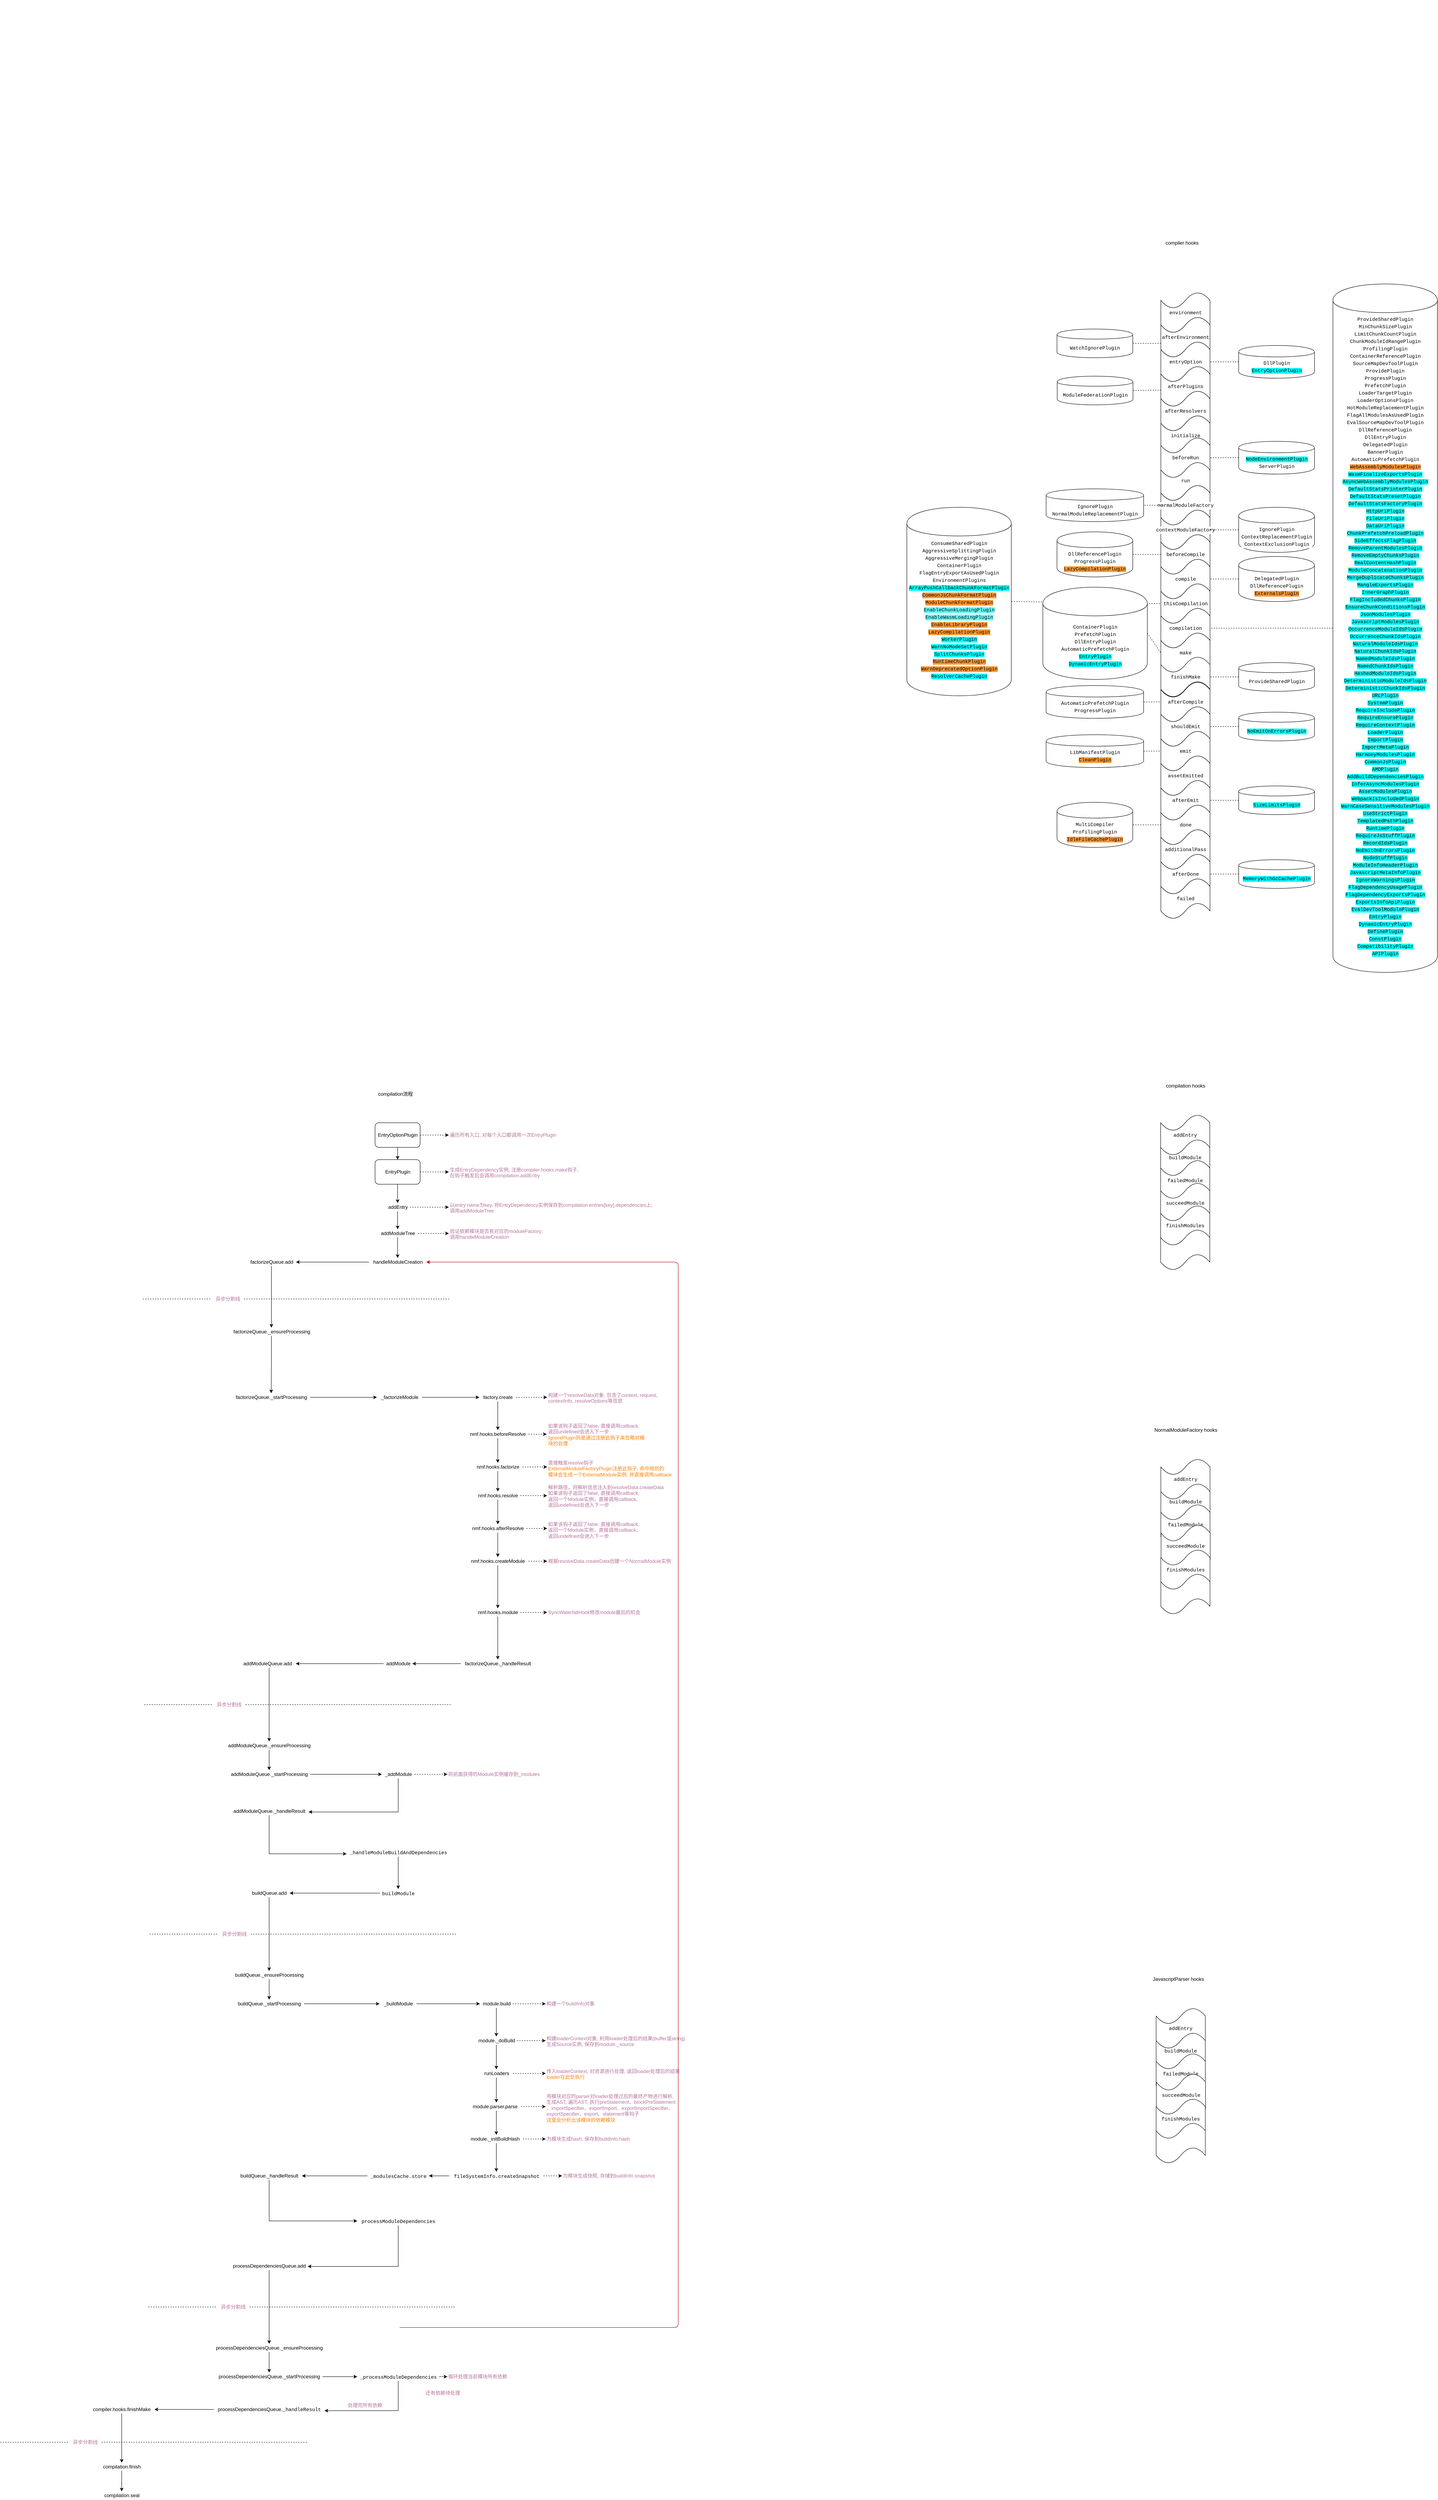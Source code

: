 <mxfile version="12.2.4" pages="1"><diagram id="1QkHjg7MxGbBZJbyBkRQ" name="Page-1"><mxGraphModel dx="2669" dy="1891" grid="1" gridSize="10" guides="1" tooltips="1" connect="1" arrows="1" fold="1" page="1" pageScale="1" pageWidth="827" pageHeight="1169" math="0" shadow="0"><root><mxCell id="0"/><mxCell id="1" parent="0"/><mxCell id="55" value="&lt;div style=&quot;font-family: menlo, monaco, &amp;quot;courier new&amp;quot;, monospace; line-height: 18px; white-space: pre;&quot;&gt;environment&lt;/div&gt;" style="shape=tape;whiteSpace=wrap;html=1;fillColor=#ffffff;labelBackgroundColor=#ffffff;fontColor=#000000;" parent="1" vertex="1"><mxGeometry x="1482.5" y="93" width="120" height="100" as="geometry"/></mxCell><mxCell id="56" value="&lt;div style=&quot;font-family: menlo, monaco, &amp;quot;courier new&amp;quot;, monospace; line-height: 18px; white-space: pre;&quot;&gt;afterEnvironment&lt;/div&gt;" style="shape=tape;whiteSpace=wrap;html=1;fillColor=#ffffff;labelBackgroundColor=#ffffff;fontColor=#000000;" parent="1" vertex="1"><mxGeometry x="1482.5" y="153" width="120" height="100" as="geometry"/></mxCell><mxCell id="57" value="&lt;div style=&quot;font-family: menlo, monaco, &amp;quot;courier new&amp;quot;, monospace; line-height: 18px; white-space: pre;&quot;&gt;entryOption&lt;/div&gt;" style="shape=tape;whiteSpace=wrap;html=1;fillColor=#ffffff;labelBackgroundColor=#ffffff;fontColor=#000000;" parent="1" vertex="1"><mxGeometry x="1482.5" y="213" width="120" height="100" as="geometry"/></mxCell><mxCell id="58" value="&lt;div style=&quot;font-family: menlo, monaco, &amp;quot;courier new&amp;quot;, monospace; line-height: 18px; white-space: pre;&quot;&gt;afterPlugins&lt;/div&gt;" style="shape=tape;whiteSpace=wrap;html=1;fillColor=#ffffff;labelBackgroundColor=#ffffff;fontColor=#000000;" parent="1" vertex="1"><mxGeometry x="1482.5" y="273" width="120" height="100" as="geometry"/></mxCell><mxCell id="59" value="&lt;div style=&quot;font-family: menlo, monaco, &amp;quot;courier new&amp;quot;, monospace; line-height: 18px; white-space: pre;&quot;&gt;afterResolvers&lt;/div&gt;" style="shape=tape;whiteSpace=wrap;html=1;fillColor=#ffffff;labelBackgroundColor=#ffffff;fontColor=#000000;" parent="1" vertex="1"><mxGeometry x="1482.5" y="333" width="120" height="100" as="geometry"/></mxCell><mxCell id="64" value="&lt;div style=&quot;font-family: menlo, monaco, &amp;quot;courier new&amp;quot;, monospace; line-height: 18px; white-space: pre;&quot;&gt;&lt;span style=&quot;&quot;&gt;normalModuleFactory&lt;/span&gt;&lt;/div&gt;" style="shape=tape;whiteSpace=wrap;html=1;labelBackgroundColor=#ffffff;fontColor=#000000;" parent="1" vertex="1"><mxGeometry x="1482.5" y="563" width="120" height="100" as="geometry"/></mxCell><mxCell id="65" value="&lt;div style=&quot;font-family: menlo, monaco, &amp;quot;courier new&amp;quot;, monospace; line-height: 18px; white-space: pre;&quot;&gt;&lt;span style=&quot;&quot;&gt;contextModuleFactory&lt;/span&gt;&lt;/div&gt;" style="shape=tape;whiteSpace=wrap;html=1;labelBackgroundColor=#ffffff;fontColor=#000000;" parent="1" vertex="1"><mxGeometry x="1482.5" y="623" width="120" height="100" as="geometry"/></mxCell><mxCell id="66" value="&lt;div style=&quot;font-family: menlo, monaco, &amp;quot;courier new&amp;quot;, monospace; line-height: 18px; white-space: pre;&quot;&gt;beforeCompile&lt;/div&gt;" style="shape=tape;whiteSpace=wrap;html=1;labelBackgroundColor=#ffffff;fontColor=#000000;" parent="1" vertex="1"><mxGeometry x="1482.5" y="683" width="120" height="100" as="geometry"/></mxCell><mxCell id="82" value="&lt;div style=&quot;color: rgb(212 , 212 , 212) ; background-color: rgb(30 , 30 , 30) ; font-family: &amp;#34;menlo&amp;#34; , &amp;#34;monaco&amp;#34; , &amp;#34;courier new&amp;#34; , monospace ; line-height: 18px ; white-space: pre&quot;&gt;&lt;br&gt;&lt;/div&gt;" style="text;html=1;resizable=0;points=[];autosize=1;align=left;verticalAlign=top;spacingTop=-4;" parent="1" vertex="1"><mxGeometry x="27" y="-580" width="20" height="20" as="geometry"/></mxCell><mxCell id="83" value="&lt;div style=&quot;color: rgb(212 , 212 , 212) ; background-color: rgb(30 , 30 , 30) ; font-family: &amp;#34;menlo&amp;#34; , &amp;#34;monaco&amp;#34; , &amp;#34;courier new&amp;#34; , monospace ; line-height: 18px ; white-space: pre&quot;&gt;&lt;br&gt;&lt;/div&gt;" style="text;html=1;resizable=0;points=[];autosize=1;align=left;verticalAlign=top;spacingTop=-4;" parent="1" vertex="1"><mxGeometry x="1396.5" y="705.5" width="20" height="20" as="geometry"/></mxCell><mxCell id="84" value="&lt;div style=&quot;font-family: menlo, monaco, &amp;quot;courier new&amp;quot;, monospace; line-height: 18px; white-space: pre;&quot;&gt;&lt;br&gt;&lt;/div&gt;" style="text;html=1;resizable=0;points=[];autosize=1;align=left;verticalAlign=top;spacingTop=-4;labelBackgroundColor=none;fontColor=#000000;" parent="1" vertex="1"><mxGeometry x="7" y="-620" width="20" height="20" as="geometry"/></mxCell><mxCell id="92" value="&lt;div style=&quot;font-family: menlo, monaco, &amp;quot;courier new&amp;quot;, monospace; line-height: 18px; white-space: pre;&quot;&gt;&lt;span style=&quot;&quot;&gt;IgnorePlugin&lt;/span&gt;&lt;/div&gt;&lt;div style=&quot;font-family: menlo, monaco, &amp;quot;courier new&amp;quot;, monospace; line-height: 18px; white-space: pre;&quot;&gt;&lt;span style=&quot;&quot;&gt;ContextReplacementPlugin&lt;/span&gt;&lt;/div&gt;&lt;div style=&quot;font-family: menlo, monaco, &amp;quot;courier new&amp;quot;, monospace; line-height: 18px; white-space: pre;&quot;&gt;&lt;span style=&quot;&quot;&gt;ContextExclusionPlugin&lt;/span&gt;&lt;/div&gt;" style="shape=cylinder;whiteSpace=wrap;html=1;boundedLbl=1;backgroundOutline=1;fillColor=#ffffff;fontColor=#000000;labelBackgroundColor=#ffffff;" parent="1" vertex="1"><mxGeometry x="1672.5" y="618" width="185" height="110" as="geometry"/></mxCell><mxCell id="94" value="" style="endArrow=none;dashed=1;html=1;labelBackgroundColor=#ffffff;fillColor=#ffffff;fontColor=#000000;exitX=0;exitY=0.5;exitDx=0;exitDy=0;entryX=1;entryY=0.5;entryDx=0;entryDy=0;entryPerimeter=0;" parent="1" source="92" target="65" edge="1"><mxGeometry width="50" height="50" relative="1" as="geometry"><mxPoint x="1912.5" y="-327" as="sourcePoint"/><mxPoint x="1772.5" y="-137" as="targetPoint"/></mxGeometry></mxCell><mxCell id="95" value="&lt;div style=&quot;font-family: menlo, monaco, &amp;quot;courier new&amp;quot;, monospace; line-height: 18px; white-space: pre;&quot;&gt;compile&lt;/div&gt;" style="shape=tape;whiteSpace=wrap;html=1;labelBackgroundColor=none;fontColor=#000000;" parent="1" vertex="1"><mxGeometry x="1482.5" y="743" width="120" height="100" as="geometry"/></mxCell><mxCell id="96" value="&lt;div style=&quot;font-family: menlo, monaco, &amp;quot;courier new&amp;quot;, monospace; line-height: 18px; white-space: pre;&quot;&gt;&lt;span style=&quot;&quot;&gt;thisCompilation&lt;/span&gt;&lt;/div&gt;" style="shape=tape;whiteSpace=wrap;html=1;labelBackgroundColor=none;fontColor=#000000;" parent="1" vertex="1"><mxGeometry x="1482.5" y="803" width="120" height="100" as="geometry"/></mxCell><mxCell id="97" value="&lt;div style=&quot;font-family: menlo, monaco, &amp;quot;courier new&amp;quot;, monospace; line-height: 18px; white-space: pre;&quot;&gt;compilation&lt;/div&gt;" style="shape=tape;whiteSpace=wrap;html=1;labelBackgroundColor=none;fontColor=#000000;" parent="1" vertex="1"><mxGeometry x="1482.5" y="863" width="120" height="100" as="geometry"/></mxCell><mxCell id="98" value="&lt;div style=&quot;font-family: menlo, monaco, &amp;quot;courier new&amp;quot;, monospace; line-height: 18px; white-space: pre;&quot;&gt;make&lt;/div&gt;" style="shape=tape;whiteSpace=wrap;html=1;labelBackgroundColor=none;fontColor=#000000;" parent="1" vertex="1"><mxGeometry x="1482.5" y="923" width="120" height="100" as="geometry"/></mxCell><mxCell id="100" value="&lt;div style=&quot;font-family: &amp;#34;menlo&amp;#34; , &amp;#34;monaco&amp;#34; , &amp;#34;courier new&amp;#34; , monospace ; line-height: 18px ; white-space: pre&quot;&gt;finishMake&lt;/div&gt;" style="shape=tape;whiteSpace=wrap;html=1;labelBackgroundColor=none;fontColor=#000000;" parent="1" vertex="1"><mxGeometry x="1482.5" y="982" width="120" height="100" as="geometry"/></mxCell><mxCell id="101" value="&lt;div style=&quot;font-family: menlo, monaco, &amp;quot;courier new&amp;quot;, monospace; line-height: 18px; white-space: pre;&quot;&gt;afterCompile&lt;/div&gt;" style="shape=tape;whiteSpace=wrap;html=1;labelBackgroundColor=none;fontColor=#000000;" parent="1" vertex="1"><mxGeometry x="1482.5" y="1043" width="120" height="100" as="geometry"/></mxCell><mxCell id="103" value="&lt;div style=&quot;font-family: &amp;#34;menlo&amp;#34; , &amp;#34;monaco&amp;#34; , &amp;#34;courier new&amp;#34; , monospace ; line-height: 18px ; white-space: pre&quot;&gt;&lt;span&gt;WatchIgnorePlugin&lt;/span&gt;&lt;/div&gt;" style="shape=cylinder;whiteSpace=wrap;html=1;boundedLbl=1;backgroundOutline=1;fillColor=#ffffff;fontColor=#000000;labelBackgroundColor=#ffffff;" parent="1" vertex="1"><mxGeometry x="1229" y="183" width="185" height="70" as="geometry"/></mxCell><mxCell id="106" value="" style="endArrow=none;dashed=1;html=1;labelBackgroundColor=#ffffff;strokeColor=#000000;fillColor=#ffffff;fontColor=#000000;exitX=1;exitY=0.5;exitDx=0;exitDy=0;entryX=0;entryY=0.65;entryDx=0;entryDy=0;entryPerimeter=0;" parent="1" source="103" target="56" edge="1"><mxGeometry width="50" height="50" relative="1" as="geometry"><mxPoint x="1502.5" y="-127" as="sourcePoint"/><mxPoint x="1568.211" y="-137" as="targetPoint"/></mxGeometry></mxCell><mxCell id="107" value="&lt;div style=&quot;font-family: &amp;#34;menlo&amp;#34; , &amp;#34;monaco&amp;#34; , &amp;#34;courier new&amp;#34; , monospace ; line-height: 18px ; white-space: pre&quot;&gt;&lt;div style=&quot;font-family: &amp;#34;menlo&amp;#34; , &amp;#34;monaco&amp;#34; , &amp;#34;courier new&amp;#34; , monospace ; line-height: 18px&quot;&gt;&lt;div style=&quot;line-height: 18px&quot;&gt;DllPlugin&lt;span&gt;&lt;br&gt;&lt;/span&gt;&lt;/div&gt;&lt;div style=&quot;line-height: 18px&quot;&gt;&lt;span style=&quot;background-color: rgb(0 , 255 , 255)&quot;&gt;EntryOptionPlugin&lt;/span&gt;&lt;/div&gt;&lt;/div&gt;&lt;/div&gt;" style="shape=cylinder;whiteSpace=wrap;html=1;boundedLbl=1;backgroundOutline=1;fillColor=#ffffff;fontColor=#000000;labelBackgroundColor=#ffffff;" parent="1" vertex="1"><mxGeometry x="1672.5" y="223" width="185" height="80" as="geometry"/></mxCell><mxCell id="108" value="" style="endArrow=none;dashed=1;html=1;labelBackgroundColor=#ffffff;strokeColor=#000000;fillColor=#ffffff;fontColor=#000000;exitX=0;exitY=0.5;exitDx=0;exitDy=0;entryX=1;entryY=0.5;entryDx=0;entryDy=0;entryPerimeter=0;" parent="1" source="107" target="57" edge="1"><mxGeometry width="50" height="50" relative="1" as="geometry"><mxPoint x="1442.5" y="-237" as="sourcePoint"/><mxPoint x="1562.5" y="-217" as="targetPoint"/></mxGeometry></mxCell><mxCell id="109" value="&lt;div style=&quot;font-family: &amp;quot;menlo&amp;quot; , &amp;quot;monaco&amp;quot; , &amp;quot;courier new&amp;quot; , monospace ; line-height: 18px ; white-space: pre&quot;&gt;&lt;div style=&quot;font-family: &amp;quot;menlo&amp;quot; , &amp;quot;monaco&amp;quot; , &amp;quot;courier new&amp;quot; , monospace ; line-height: 18px&quot;&gt;&lt;div style=&quot;line-height: 18px&quot;&gt;&lt;div style=&quot;font-family: menlo, monaco, &amp;quot;courier new&amp;quot;, monospace; line-height: 18px;&quot;&gt;&lt;span style=&quot;&quot;&gt;ModuleFederationPlugin&lt;/span&gt;&lt;/div&gt;&lt;/div&gt;&lt;/div&gt;&lt;/div&gt;" style="shape=cylinder;whiteSpace=wrap;html=1;boundedLbl=1;backgroundOutline=1;fillColor=#ffffff;fontColor=#000000;labelBackgroundColor=#ffffff;" parent="1" vertex="1"><mxGeometry x="1229.5" y="298" width="185" height="70" as="geometry"/></mxCell><mxCell id="110" value="" style="endArrow=none;dashed=1;html=1;labelBackgroundColor=#ffffff;strokeColor=#000000;fillColor=#ffffff;fontColor=#000000;exitX=1;exitY=0.5;exitDx=0;exitDy=0;entryX=0;entryY=0.59;entryDx=0;entryDy=0;entryPerimeter=0;" parent="1" source="109" target="58" edge="1"><mxGeometry width="50" height="50" relative="1" as="geometry"><mxPoint x="1452.5" y="-327" as="sourcePoint"/><mxPoint x="1572.5" y="-287" as="targetPoint"/></mxGeometry></mxCell><mxCell id="111" value="&lt;div style=&quot;font-family: &amp;quot;menlo&amp;quot; , &amp;quot;monaco&amp;quot; , &amp;quot;courier new&amp;quot; , monospace ; line-height: 18px ; white-space: pre&quot;&gt;&lt;div style=&quot;font-family: &amp;quot;menlo&amp;quot; , &amp;quot;monaco&amp;quot; , &amp;quot;courier new&amp;quot; , monospace ; line-height: 18px&quot;&gt;&lt;div style=&quot;line-height: 18px&quot;&gt;&lt;div style=&quot;font-family: menlo, monaco, &amp;quot;courier new&amp;quot;, monospace; line-height: 18px;&quot;&gt;&lt;span style=&quot;&quot;&gt;IgnorePlugin&lt;/span&gt;&lt;/div&gt;&lt;/div&gt;&lt;div style=&quot;line-height: 18px&quot;&gt;&lt;div style=&quot;font-family: &amp;quot;menlo&amp;quot; , &amp;quot;monaco&amp;quot; , &amp;quot;courier new&amp;quot; , monospace ; line-height: 18px&quot;&gt;&lt;div style=&quot;font-family: menlo, monaco, &amp;quot;courier new&amp;quot;, monospace; line-height: 18px;&quot;&gt;&lt;div style=&quot;font-family: &amp;quot;menlo&amp;quot; , &amp;quot;monaco&amp;quot; , &amp;quot;courier new&amp;quot; , monospace ; line-height: 18px&quot;&gt;&lt;span style=&quot;&quot;&gt;NormalModuleReplacementPlugin&lt;/span&gt;&lt;/div&gt;&lt;/div&gt;&lt;/div&gt;&lt;/div&gt;&lt;/div&gt;&lt;/div&gt;" style="shape=cylinder;whiteSpace=wrap;html=1;boundedLbl=1;backgroundOutline=1;fillColor=#ffffff;fontColor=#000000;labelBackgroundColor=#ffffff;" parent="1" vertex="1"><mxGeometry x="1202.5" y="573" width="238" height="80" as="geometry"/></mxCell><mxCell id="112" value="" style="endArrow=none;dashed=1;html=1;labelBackgroundColor=#ffffff;strokeColor=#000000;fillColor=#ffffff;fontColor=#000000;exitX=0.042;exitY=0.5;exitDx=0;exitDy=0;entryX=1;entryY=0.5;entryDx=0;entryDy=0;exitPerimeter=0;" parent="1" source="64" target="111" edge="1"><mxGeometry width="50" height="50" relative="1" as="geometry"><mxPoint x="2122.5" y="-147" as="sourcePoint"/><mxPoint x="2242.5" y="-127" as="targetPoint"/></mxGeometry></mxCell><mxCell id="113" value="&lt;div style=&quot;font-family: menlo, monaco, &amp;quot;courier new&amp;quot;, monospace; line-height: 18px; white-space: pre;&quot;&gt;initialize&lt;/div&gt;" style="shape=tape;whiteSpace=wrap;html=1;labelBackgroundColor=#ffffff;fontColor=#000000;" parent="1" vertex="1"><mxGeometry x="1482.5" y="393" width="120" height="100" as="geometry"/></mxCell><mxCell id="114" value="&lt;div style=&quot;font-family: menlo, monaco, &amp;quot;courier new&amp;quot;, monospace; line-height: 18px; white-space: pre;&quot;&gt;beforeRun&lt;/div&gt;" style="shape=tape;whiteSpace=wrap;html=1;labelBackgroundColor=#ffffff;fontColor=#000000;" parent="1" vertex="1"><mxGeometry x="1482.5" y="503" width="120" height="100" as="geometry"/></mxCell><mxCell id="115" value="&lt;div style=&quot;font-family: menlo, monaco, &amp;quot;courier new&amp;quot;, monospace; line-height: 18px; white-space: pre;&quot;&gt;run&lt;/div&gt;" style="shape=tape;whiteSpace=wrap;html=1;labelBackgroundColor=#ffffff;fontColor=#000000;" parent="1" vertex="1"><mxGeometry x="1482.5" y="503" width="120" height="100" as="geometry"/></mxCell><mxCell id="116" value="&lt;div style=&quot;font-family: &amp;#34;menlo&amp;#34; , &amp;#34;monaco&amp;#34; , &amp;#34;courier new&amp;#34; , monospace ; line-height: 18px ; white-space: pre&quot;&gt;&lt;div style=&quot;font-family: &amp;#34;menlo&amp;#34; , &amp;#34;monaco&amp;#34; , &amp;#34;courier new&amp;#34; , monospace ; line-height: 18px&quot;&gt;&lt;div style=&quot;line-height: 18px&quot;&gt;&lt;div style=&quot;font-family: &amp;#34;menlo&amp;#34; , &amp;#34;monaco&amp;#34; , &amp;#34;courier new&amp;#34; , monospace ; line-height: 18px&quot;&gt;&lt;span style=&quot;background-color: rgb(0 , 255 , 255)&quot;&gt;NodeEnvironmentPlugin&lt;/span&gt;&lt;br&gt;&lt;/div&gt;&lt;/div&gt;&lt;div style=&quot;line-height: 18px&quot;&gt;&lt;div style=&quot;font-family: &amp;#34;menlo&amp;#34; , &amp;#34;monaco&amp;#34; , &amp;#34;courier new&amp;#34; , monospace ; line-height: 18px&quot;&gt;&lt;div style=&quot;font-family: &amp;#34;menlo&amp;#34; , &amp;#34;monaco&amp;#34; , &amp;#34;courier new&amp;#34; , monospace ; line-height: 18px&quot;&gt;ServerPlugin&lt;span&gt;&lt;br&gt;&lt;/span&gt;&lt;/div&gt;&lt;/div&gt;&lt;/div&gt;&lt;/div&gt;&lt;/div&gt;" style="shape=cylinder;whiteSpace=wrap;html=1;boundedLbl=1;backgroundOutline=1;fillColor=#ffffff;fontColor=#000000;labelBackgroundColor=#ffffff;" parent="1" vertex="1"><mxGeometry x="1672.5" y="457" width="185" height="80" as="geometry"/></mxCell><mxCell id="117" value="" style="endArrow=none;dashed=1;html=1;labelBackgroundColor=#ffffff;strokeColor=#000000;fillColor=#ffffff;fontColor=#000000;exitX=0;exitY=0.5;exitDx=0;exitDy=0;entryX=1;entryY=0.5;entryDx=0;entryDy=0;entryPerimeter=0;" parent="1" source="116" target="155" edge="1"><mxGeometry width="50" height="50" relative="1" as="geometry"><mxPoint x="1442.5" y="-397" as="sourcePoint"/><mxPoint x="1662.5" y="-387" as="targetPoint"/></mxGeometry></mxCell><mxCell id="120" value="&lt;div style=&quot;font-family: &amp;#34;menlo&amp;#34; , &amp;#34;monaco&amp;#34; , &amp;#34;courier new&amp;#34; , monospace ; line-height: 18px ; white-space: pre&quot;&gt;&lt;div style=&quot;font-family: &amp;#34;menlo&amp;#34; , &amp;#34;monaco&amp;#34; , &amp;#34;courier new&amp;#34; , monospace ; line-height: 18px&quot;&gt;&lt;span&gt;DllReferencePlugin&lt;/span&gt;&lt;/div&gt;&lt;/div&gt;&lt;div style=&quot;font-family: &amp;#34;menlo&amp;#34; , &amp;#34;monaco&amp;#34; , &amp;#34;courier new&amp;#34; , monospace ; line-height: 18px ; white-space: pre&quot;&gt;&lt;div style=&quot;font-family: &amp;#34;menlo&amp;#34; , &amp;#34;monaco&amp;#34; , &amp;#34;courier new&amp;#34; , monospace ; line-height: 18px&quot;&gt;&lt;span&gt;ProgressPlugin&lt;/span&gt;&lt;/div&gt;&lt;/div&gt;&lt;div style=&quot;font-family: &amp;#34;menlo&amp;#34; , &amp;#34;monaco&amp;#34; , &amp;#34;courier new&amp;#34; , monospace ; line-height: 18px ; white-space: pre&quot;&gt;&lt;div style=&quot;font-family: &amp;#34;menlo&amp;#34; , &amp;#34;monaco&amp;#34; , &amp;#34;courier new&amp;#34; , monospace ; line-height: 18px&quot;&gt;&lt;span style=&quot;background-color: rgb(255 , 153 , 51)&quot;&gt;LazyCompilationPlugin&lt;/span&gt;&lt;/div&gt;&lt;/div&gt;" style="shape=cylinder;whiteSpace=wrap;html=1;boundedLbl=1;backgroundOutline=1;fillColor=#ffffff;fontColor=#000000;labelBackgroundColor=#ffffff;" parent="1" vertex="1"><mxGeometry x="1229" y="678" width="185" height="110" as="geometry"/></mxCell><mxCell id="121" value="" style="endArrow=none;dashed=1;html=1;labelBackgroundColor=#ffffff;fillColor=#ffffff;fontColor=#000000;exitX=0;exitY=0.5;exitDx=0;exitDy=0;entryX=1;entryY=0.5;entryDx=0;entryDy=0;exitPerimeter=0;" parent="1" source="66" target="120" edge="1"><mxGeometry width="50" height="50" relative="1" as="geometry"><mxPoint x="1472.5" y="-687" as="sourcePoint"/><mxPoint x="1367.5" y="-677" as="targetPoint"/></mxGeometry></mxCell><mxCell id="122" value="&lt;div style=&quot;font-family: &amp;#34;menlo&amp;#34; , &amp;#34;monaco&amp;#34; , &amp;#34;courier new&amp;#34; , monospace ; line-height: 18px ; white-space: pre&quot;&gt;&lt;div style=&quot;font-family: &amp;#34;menlo&amp;#34; , &amp;#34;monaco&amp;#34; , &amp;#34;courier new&amp;#34; , monospace ; line-height: 18px&quot;&gt;&lt;div style=&quot;font-family: &amp;#34;menlo&amp;#34; , &amp;#34;monaco&amp;#34; , &amp;#34;courier new&amp;#34; , monospace ; line-height: 18px&quot;&gt;&lt;span&gt;DelegatedPlugin&lt;/span&gt;&lt;/div&gt;&lt;/div&gt;&lt;/div&gt;&lt;div style=&quot;font-family: &amp;#34;menlo&amp;#34; , &amp;#34;monaco&amp;#34; , &amp;#34;courier new&amp;#34; , monospace ; line-height: 18px ; white-space: pre&quot;&gt;&lt;div style=&quot;font-family: &amp;#34;menlo&amp;#34; , &amp;#34;monaco&amp;#34; , &amp;#34;courier new&amp;#34; , monospace ; line-height: 18px&quot;&gt;&lt;div style=&quot;font-family: &amp;#34;menlo&amp;#34; , &amp;#34;monaco&amp;#34; , &amp;#34;courier new&amp;#34; , monospace ; line-height: 18px&quot;&gt;&lt;span&gt;DllReferencePlugin&lt;/span&gt;&lt;/div&gt;&lt;/div&gt;&lt;/div&gt;&lt;div style=&quot;font-family: &amp;#34;menlo&amp;#34; , &amp;#34;monaco&amp;#34; , &amp;#34;courier new&amp;#34; , monospace ; line-height: 18px ; white-space: pre&quot;&gt;&lt;div style=&quot;font-family: &amp;#34;menlo&amp;#34; , &amp;#34;monaco&amp;#34; , &amp;#34;courier new&amp;#34; , monospace ; line-height: 18px&quot;&gt;&lt;div style=&quot;font-family: &amp;#34;menlo&amp;#34; , &amp;#34;monaco&amp;#34; , &amp;#34;courier new&amp;#34; , monospace ; line-height: 18px&quot;&gt;&lt;span style=&quot;background-color: rgb(255 , 153 , 51)&quot;&gt;ExternalsPlugin&lt;/span&gt;&lt;/div&gt;&lt;/div&gt;&lt;/div&gt;" style="shape=cylinder;whiteSpace=wrap;html=1;boundedLbl=1;backgroundOutline=1;fillColor=#ffffff;fontColor=#000000;labelBackgroundColor=#ffffff;" parent="1" vertex="1"><mxGeometry x="1672.5" y="738" width="185" height="110" as="geometry"/></mxCell><mxCell id="123" value="" style="endArrow=none;dashed=1;html=1;labelBackgroundColor=#ffffff;fillColor=#ffffff;fontColor=#000000;exitX=0;exitY=0.5;exitDx=0;exitDy=0;entryX=1;entryY=0.5;entryDx=0;entryDy=0;entryPerimeter=0;" parent="1" source="122" target="95" edge="1"><mxGeometry width="50" height="50" relative="1" as="geometry"><mxPoint x="1702.5" y="-747" as="sourcePoint"/><mxPoint x="1722.5" y="-747" as="targetPoint"/></mxGeometry></mxCell><mxCell id="124" value="&lt;div style=&quot;font-family: &amp;#34;menlo&amp;#34; , &amp;#34;monaco&amp;#34; , &amp;#34;courier new&amp;#34; , monospace ; line-height: 18px ; white-space: pre&quot;&gt;&lt;div style=&quot;font-family: &amp;#34;menlo&amp;#34; , &amp;#34;monaco&amp;#34; , &amp;#34;courier new&amp;#34; , monospace ; line-height: 18px&quot;&gt;&lt;div style=&quot;font-family: &amp;#34;menlo&amp;#34; , &amp;#34;monaco&amp;#34; , &amp;#34;courier new&amp;#34; , monospace ; line-height: 18px&quot;&gt;&lt;div style=&quot;font-family: &amp;#34;menlo&amp;#34; , &amp;#34;monaco&amp;#34; , &amp;#34;courier new&amp;#34; , monospace ; line-height: 18px&quot;&gt;&lt;div style=&quot;font-family: &amp;#34;menlo&amp;#34; , &amp;#34;monaco&amp;#34; , &amp;#34;courier new&amp;#34; , monospace ; line-height: 18px&quot;&gt;&lt;div style=&quot;line-height: 18px&quot;&gt;&lt;div style=&quot;line-height: 18px&quot;&gt;&lt;div style=&quot;line-height: 18px&quot;&gt;&lt;div style=&quot;font-family: &amp;#34;menlo&amp;#34; , &amp;#34;monaco&amp;#34; , &amp;#34;courier new&amp;#34; , monospace ; line-height: 18px&quot;&gt;&lt;div style=&quot;line-height: 18px&quot;&gt;&lt;div style=&quot;line-height: 18px&quot;&gt;&lt;div style=&quot;line-height: 18px&quot;&gt;&lt;div style=&quot;font-family: &amp;#34;menlo&amp;#34; , &amp;#34;monaco&amp;#34; , &amp;#34;courier new&amp;#34; , monospace ; line-height: 18px&quot;&gt;&lt;div style=&quot;font-family: &amp;#34;menlo&amp;#34; , &amp;#34;monaco&amp;#34; , &amp;#34;courier new&amp;#34; , monospace ; line-height: 18px&quot;&gt;&lt;div style=&quot;font-family: &amp;#34;menlo&amp;#34; , &amp;#34;monaco&amp;#34; , &amp;#34;courier new&amp;#34; , monospace ; line-height: 18px&quot;&gt;&lt;div style=&quot;line-height: 18px&quot;&gt;&lt;div style=&quot;line-height: 18px&quot;&gt;&lt;div style=&quot;line-height: 18px&quot;&gt;&lt;div style=&quot;font-family: &amp;#34;menlo&amp;#34; , &amp;#34;monaco&amp;#34; , &amp;#34;courier new&amp;#34; , monospace ; line-height: 18px&quot;&gt;&lt;div style=&quot;line-height: 18px&quot;&gt;&lt;div style=&quot;line-height: 18px&quot;&gt;&lt;div style=&quot;line-height: 18px&quot;&gt;&lt;div style=&quot;line-height: 18px&quot;&gt;&lt;div style=&quot;line-height: 18px&quot;&gt;&lt;div style=&quot;line-height: 18px&quot;&gt;&lt;div style=&quot;line-height: 18px&quot;&gt;&lt;div style=&quot;font-family: &amp;#34;menlo&amp;#34; , &amp;#34;monaco&amp;#34; , &amp;#34;courier new&amp;#34; , monospace ; line-height: 18px&quot;&gt;&lt;div style=&quot;font-family: &amp;#34;menlo&amp;#34; , &amp;#34;monaco&amp;#34; , &amp;#34;courier new&amp;#34; , monospace ; line-height: 18px&quot;&gt;&lt;div style=&quot;line-height: 18px&quot;&gt;ConsumeSharedPlugin&lt;span style=&quot;background-color: rgb(0 , 255 , 255)&quot;&gt;&lt;br&gt;&lt;/span&gt;&lt;/div&gt;&lt;div style=&quot;line-height: 18px&quot;&gt;&lt;div style=&quot;line-height: 18px&quot;&gt;&lt;div style=&quot;line-height: 18px&quot;&gt;AggressiveSplittingPlugin&lt;/div&gt;&lt;/div&gt;&lt;div style=&quot;line-height: 18px&quot;&gt;AggressiveMergingPlugin&lt;/div&gt;&lt;div style=&quot;line-height: 18px&quot;&gt;ContainerPlugin&lt;br&gt;&lt;/div&gt;&lt;div style=&quot;line-height: 18px&quot;&gt;&lt;div style=&quot;line-height: 18px&quot;&gt;&lt;div style=&quot;line-height: 18px&quot;&gt;&lt;div style=&quot;line-height: 18px&quot;&gt;&lt;div style=&quot;line-height: 18px&quot;&gt;FlagEntryExportAsUsedPlugin&lt;/div&gt;&lt;/div&gt;&lt;/div&gt;&lt;/div&gt;&lt;div style=&quot;line-height: 18px&quot;&gt;&lt;div style=&quot;line-height: 18px&quot;&gt;&lt;div style=&quot;line-height: 18px&quot;&gt;&lt;div style=&quot;line-height: 18px&quot;&gt;EnvironmentPlugins&lt;/div&gt;&lt;/div&gt;&lt;/div&gt;&lt;/div&gt;&lt;/div&gt;&lt;/div&gt;&lt;div style=&quot;line-height: 18px&quot;&gt;&lt;span style=&quot;background-color: rgb(0 , 255 , 255)&quot;&gt;ArrayPushCallbackChunkFormatPlugin&lt;/span&gt;&lt;span style=&quot;background-color: rgb(0 , 255 , 255)&quot;&gt;&lt;br&gt;&lt;/span&gt;&lt;/div&gt;&lt;div style=&quot;line-height: 18px&quot;&gt;&lt;span style=&quot;background-color: rgb(255 , 153 , 51)&quot;&gt;CommonJsChunkFormatPlugin&lt;/span&gt;&lt;span style=&quot;background-color: rgb(0 , 255 , 255)&quot;&gt;&lt;br&gt;&lt;/span&gt;&lt;/div&gt;&lt;div style=&quot;line-height: 18px&quot;&gt;&lt;span style=&quot;background-color: rgb(255 , 153 , 51)&quot;&gt;ModuleChunkFormatPlugin&lt;/span&gt;&lt;span style=&quot;background-color: rgb(0 , 255 , 255)&quot;&gt;&lt;br&gt;&lt;/span&gt;&lt;/div&gt;&lt;div style=&quot;line-height: 18px&quot;&gt;&lt;div style=&quot;font-family: &amp;#34;menlo&amp;#34; , &amp;#34;monaco&amp;#34; , &amp;#34;courier new&amp;#34; , monospace ; line-height: 18px&quot;&gt;&lt;span style=&quot;background-color: rgb(102 , 255 , 255)&quot;&gt;EnableChunkLoadingPlugin&lt;/span&gt;&lt;/div&gt;&lt;/div&gt;&lt;div style=&quot;line-height: 18px&quot;&gt;&lt;div style=&quot;font-family: &amp;#34;menlo&amp;#34; , &amp;#34;monaco&amp;#34; , &amp;#34;courier new&amp;#34; , monospace ; line-height: 18px&quot;&gt;&lt;span style=&quot;background-color: rgb(102 , 255 , 255)&quot;&gt;EnableWasmLoadingPlugin&lt;/span&gt;&lt;/div&gt;&lt;div style=&quot;font-family: &amp;#34;menlo&amp;#34; , &amp;#34;monaco&amp;#34; , &amp;#34;courier new&amp;#34; , monospace ; line-height: 18px&quot;&gt;&lt;span style=&quot;background-color: rgb(255 , 153 , 51)&quot;&gt;EnableLibraryPlugin&lt;/span&gt;&lt;/div&gt;&lt;/div&gt;&lt;/div&gt;&lt;/div&gt;&lt;/div&gt;&lt;/div&gt;&lt;/div&gt;&lt;/div&gt;&lt;/div&gt;&lt;/div&gt;&lt;div style=&quot;line-height: 18px&quot;&gt;&lt;span style=&quot;background-color: rgb(255 , 153 , 51)&quot;&gt;LazyCompilationPlugin&lt;/span&gt;&lt;span style=&quot;background-color: rgb(0 , 255 , 255)&quot;&gt;&lt;br&gt;&lt;/span&gt;&lt;/div&gt;&lt;div style=&quot;line-height: 18px&quot;&gt;&lt;span style=&quot;background-color: rgb(0 , 255 , 255)&quot;&gt;WorkerPlugin&lt;/span&gt;&lt;span style=&quot;background-color: rgb(0 , 255 , 255)&quot;&gt;&lt;br&gt;&lt;/span&gt;&lt;/div&gt;&lt;div style=&quot;line-height: 18px&quot;&gt;&lt;span style=&quot;background-color: rgb(0 , 255 , 255)&quot;&gt;WarnNoModeSetPlugin&lt;/span&gt;&lt;span style=&quot;background-color: rgb(0 , 255 , 255)&quot;&gt;&lt;br&gt;&lt;/span&gt;&lt;/div&gt;&lt;div style=&quot;line-height: 18px&quot;&gt;&lt;span style=&quot;background-color: rgb(0 , 255 , 255)&quot;&gt;SplitChunksPlugin&lt;/span&gt;&lt;/div&gt;&lt;/div&gt;&lt;div style=&quot;line-height: 18px&quot;&gt;&lt;span style=&quot;background-color: rgb(255 , 153 , 51)&quot;&gt;RuntimeChunkPlugin&lt;/span&gt;&lt;/div&gt;&lt;/div&gt;&lt;/div&gt;&lt;/div&gt;&lt;div style=&quot;line-height: 18px&quot;&gt;&lt;span style=&quot;background-color: rgb(255 , 153 , 51)&quot;&gt;WarnDeprecatedOptionPlugin&lt;/span&gt;&lt;br&gt;&lt;/div&gt;&lt;/div&gt;&lt;/div&gt;&lt;/div&gt;&lt;/div&gt;&lt;/div&gt;&lt;/div&gt;&lt;/div&gt;&lt;/div&gt;&lt;/div&gt;&lt;/div&gt;&lt;/div&gt;&lt;div style=&quot;line-height: 18px&quot;&gt;&lt;span style=&quot;background-color: rgb(0 , 255 , 255)&quot;&gt;ResolverCachePlugin&lt;/span&gt;&lt;/div&gt;&lt;/div&gt;&lt;/div&gt;&lt;/div&gt;&lt;/div&gt;&lt;/div&gt;" style="shape=cylinder;whiteSpace=wrap;html=1;boundedLbl=1;backgroundOutline=1;fillColor=#ffffff;fontColor=#000000;labelBackgroundColor=#ffffff;" parent="1" vertex="1"><mxGeometry x="862.5" y="618" width="255" height="460" as="geometry"/></mxCell><mxCell id="125" value="" style="endArrow=none;dashed=1;html=1;labelBackgroundColor=#ffffff;strokeColor=#000000;fillColor=#ffffff;fontColor=#000000;entryX=0;entryY=0.5;entryDx=0;entryDy=0;entryPerimeter=0;exitX=1;exitY=0.5;exitDx=0;exitDy=0;" parent="1" source="124" target="96" edge="1"><mxGeometry width="50" height="50" relative="1" as="geometry"><mxPoint x="1202.5" y="93" as="sourcePoint"/><mxPoint x="1252.5" y="43" as="targetPoint"/></mxGeometry></mxCell><mxCell id="126" value="&lt;div style=&quot;font-family: &amp;#34;menlo&amp;#34; , &amp;#34;monaco&amp;#34; , &amp;#34;courier new&amp;#34; , monospace ; line-height: 18px ; white-space: pre&quot;&gt;&lt;div style=&quot;font-family: &amp;#34;menlo&amp;#34; , &amp;#34;monaco&amp;#34; , &amp;#34;courier new&amp;#34; , monospace ; line-height: 18px&quot;&gt;&lt;div style=&quot;font-family: &amp;#34;menlo&amp;#34; , &amp;#34;monaco&amp;#34; , &amp;#34;courier new&amp;#34; , monospace ; line-height: 18px&quot;&gt;&lt;div style=&quot;font-family: &amp;#34;menlo&amp;#34; , &amp;#34;monaco&amp;#34; , &amp;#34;courier new&amp;#34; , monospace ; line-height: 18px&quot;&gt;&lt;div style=&quot;font-family: &amp;#34;menlo&amp;#34; , &amp;#34;monaco&amp;#34; , &amp;#34;courier new&amp;#34; , monospace ; line-height: 18px&quot;&gt;&lt;div style=&quot;line-height: 18px&quot;&gt;&lt;div style=&quot;line-height: 18px&quot;&gt;&lt;div style=&quot;line-height: 18px&quot;&gt;&lt;div style=&quot;font-family: &amp;#34;menlo&amp;#34; , &amp;#34;monaco&amp;#34; , &amp;#34;courier new&amp;#34; , monospace ; line-height: 18px&quot;&gt;&lt;div style=&quot;line-height: 18px&quot;&gt;&lt;div style=&quot;line-height: 18px&quot;&gt;&lt;div style=&quot;line-height: 18px&quot;&gt;&lt;div style=&quot;font-family: &amp;#34;menlo&amp;#34; , &amp;#34;monaco&amp;#34; , &amp;#34;courier new&amp;#34; , monospace ; line-height: 18px&quot;&gt;&lt;div style=&quot;font-family: &amp;#34;menlo&amp;#34; , &amp;#34;monaco&amp;#34; , &amp;#34;courier new&amp;#34; , monospace ; line-height: 18px&quot;&gt;&lt;div style=&quot;font-family: &amp;#34;menlo&amp;#34; , &amp;#34;monaco&amp;#34; , &amp;#34;courier new&amp;#34; , monospace ; line-height: 18px&quot;&gt;&lt;div style=&quot;line-height: 18px&quot;&gt;&lt;div style=&quot;line-height: 18px&quot;&gt;&lt;div style=&quot;line-height: 18px&quot;&gt;&lt;div style=&quot;font-family: &amp;#34;menlo&amp;#34; , &amp;#34;monaco&amp;#34; , &amp;#34;courier new&amp;#34; , monospace ; line-height: 18px&quot;&gt;&lt;div style=&quot;line-height: 18px&quot;&gt;&lt;div style=&quot;line-height: 18px&quot;&gt;&lt;div style=&quot;line-height: 18px&quot;&gt;&lt;div style=&quot;line-height: 18px&quot;&gt;&lt;div style=&quot;line-height: 18px&quot;&gt;&lt;div style=&quot;line-height: 18px&quot;&gt;&lt;div style=&quot;line-height: 18px&quot;&gt;&lt;div style=&quot;font-family: &amp;#34;menlo&amp;#34; , &amp;#34;monaco&amp;#34; , &amp;#34;courier new&amp;#34; , monospace ; line-height: 18px&quot;&gt;&lt;div style=&quot;font-family: &amp;#34;menlo&amp;#34; , &amp;#34;monaco&amp;#34; , &amp;#34;courier new&amp;#34; , monospace ; line-height: 18px&quot;&gt;&lt;div style=&quot;line-height: 18px&quot;&gt;&lt;div style=&quot;font-family: &amp;#34;menlo&amp;#34; , &amp;#34;monaco&amp;#34; , &amp;#34;courier new&amp;#34; , monospace ; line-height: 18px&quot;&gt;&lt;div style=&quot;line-height: 18px&quot;&gt;&lt;div style=&quot;line-height: 18px&quot;&gt;&lt;div style=&quot;line-height: 18px&quot;&gt;&lt;div style=&quot;line-height: 18px&quot;&gt;&lt;div style=&quot;line-height: 18px&quot;&gt;&lt;div style=&quot;line-height: 18px&quot;&gt;&lt;div style=&quot;line-height: 18px&quot;&gt;&lt;div style=&quot;line-height: 18px&quot;&gt;&lt;div style=&quot;line-height: 18px&quot;&gt;&lt;div style=&quot;line-height: 18px&quot;&gt;&lt;div style=&quot;line-height: 18px&quot;&gt;&lt;div style=&quot;line-height: 18px&quot;&gt;&lt;div style=&quot;font-family: &amp;#34;menlo&amp;#34; , &amp;#34;monaco&amp;#34; , &amp;#34;courier new&amp;#34; , monospace ; line-height: 18px&quot;&gt;&lt;div style=&quot;line-height: 18px&quot;&gt;&lt;div style=&quot;line-height: 18px&quot;&gt;&lt;div style=&quot;line-height: 18px&quot;&gt;&lt;div style=&quot;line-height: 18px&quot;&gt;&lt;div style=&quot;line-height: 18px&quot;&gt;&lt;div style=&quot;line-height: 18px&quot;&gt;&lt;div style=&quot;line-height: 18px&quot;&gt;&lt;div style=&quot;line-height: 18px&quot;&gt;&lt;div style=&quot;line-height: 18px&quot;&gt;&lt;div style=&quot;line-height: 18px&quot;&gt;&lt;div style=&quot;line-height: 18px&quot;&gt;&lt;div style=&quot;line-height: 18px&quot;&gt;&lt;div style=&quot;line-height: 18px&quot;&gt;&lt;div style=&quot;line-height: 18px&quot;&gt;&lt;div style=&quot;line-height: 18px&quot;&gt;&lt;div style=&quot;line-height: 18px&quot;&gt;&lt;div style=&quot;line-height: 18px&quot;&gt;&lt;div style=&quot;line-height: 18px&quot;&gt;&lt;div style=&quot;line-height: 18px&quot;&gt;&lt;div style=&quot;line-height: 18px&quot;&gt;&lt;div style=&quot;line-height: 18px&quot;&gt;&lt;div style=&quot;line-height: 18px&quot;&gt;&lt;div style=&quot;line-height: 18px&quot;&gt;&lt;div style=&quot;line-height: 18px&quot;&gt;&lt;div style=&quot;line-height: 18px&quot;&gt;&lt;div style=&quot;line-height: 18px&quot;&gt;&lt;div style=&quot;line-height: 18px&quot;&gt;&lt;div style=&quot;line-height: 18px&quot;&gt;&lt;div style=&quot;line-height: 18px&quot;&gt;&lt;div style=&quot;line-height: 18px&quot;&gt;&lt;div style=&quot;line-height: 18px&quot;&gt;&lt;div style=&quot;line-height: 18px&quot;&gt;&lt;div style=&quot;font-family: &amp;#34;menlo&amp;#34; , &amp;#34;monaco&amp;#34; , &amp;#34;courier new&amp;#34; , monospace ; line-height: 18px&quot;&gt;&lt;div style=&quot;line-height: 18px&quot;&gt;&lt;div style=&quot;line-height: 18px&quot;&gt;&lt;div style=&quot;line-height: 18px&quot;&gt;&lt;div style=&quot;line-height: 18px&quot;&gt;&lt;div style=&quot;line-height: 18px&quot;&gt;&lt;div style=&quot;font-family: &amp;#34;menlo&amp;#34; , &amp;#34;monaco&amp;#34; , &amp;#34;courier new&amp;#34; , monospace ; line-height: 18px&quot;&gt;&lt;div style=&quot;line-height: 18px&quot;&gt;&lt;div style=&quot;line-height: 18px&quot;&gt;&lt;div style=&quot;line-height: 18px&quot;&gt;&lt;div style=&quot;line-height: 18px&quot;&gt;&lt;div style=&quot;line-height: 18px&quot;&gt;&lt;div style=&quot;line-height: 18px&quot;&gt;&lt;div style=&quot;line-height: 18px&quot;&gt;&lt;div style=&quot;line-height: 18px&quot;&gt;&lt;div style=&quot;line-height: 18px&quot;&gt;&lt;div style=&quot;line-height: 18px&quot;&gt;&lt;div style=&quot;line-height: 18px&quot;&gt;&lt;div style=&quot;line-height: 18px&quot;&gt;ProvideSharedPlugin&lt;span style=&quot;background-color: rgb(0 , 255 , 255)&quot;&gt;&lt;br&gt;&lt;/span&gt;&lt;/div&gt;&lt;div style=&quot;line-height: 18px&quot;&gt;MinChunkSizePlugin&lt;br&gt;&lt;/div&gt;&lt;div style=&quot;line-height: 18px&quot;&gt;LimitChunkCountPlugin&lt;br&gt;&lt;/div&gt;&lt;div style=&quot;line-height: 18px&quot;&gt;ChunkModuleIdRangePlugin&lt;br&gt;&lt;/div&gt;&lt;div style=&quot;line-height: 18px&quot;&gt;&lt;div style=&quot;line-height: 18px&quot;&gt;&lt;div style=&quot;line-height: 18px&quot;&gt;ProfilingPlugin&lt;/div&gt;&lt;/div&gt;&lt;div style=&quot;line-height: 18px&quot;&gt;ContainerReferencePlugin&lt;/div&gt;&lt;div style=&quot;line-height: 18px&quot;&gt;SourceMapDevToolPlugin&lt;br&gt;&lt;/div&gt;&lt;div style=&quot;line-height: 18px&quot;&gt;&lt;div style=&quot;line-height: 18px&quot;&gt;&lt;div style=&quot;line-height: 18px&quot;&gt;&lt;div style=&quot;line-height: 18px&quot;&gt;&lt;div style=&quot;line-height: 18px&quot;&gt;&lt;div style=&quot;line-height: 18px&quot;&gt;&lt;div style=&quot;line-height: 18px&quot;&gt;&lt;div style=&quot;line-height: 18px&quot;&gt;ProvidePlugin&lt;/div&gt;&lt;/div&gt;&lt;/div&gt;&lt;/div&gt;&lt;/div&gt;&lt;/div&gt;&lt;div style=&quot;line-height: 18px&quot;&gt;&lt;div style=&quot;line-height: 18px&quot;&gt;&lt;div style=&quot;line-height: 18px&quot;&gt;&lt;div style=&quot;line-height: 18px&quot;&gt;&lt;div style=&quot;line-height: 18px&quot;&gt;&lt;div style=&quot;line-height: 18px&quot;&gt;ProgressPlugin&lt;/div&gt;&lt;/div&gt;&lt;/div&gt;&lt;/div&gt;&lt;/div&gt;&lt;/div&gt;&lt;/div&gt;&lt;div style=&quot;line-height: 18px&quot;&gt;PrefetchPlugin&lt;/div&gt;&lt;div style=&quot;line-height: 18px&quot;&gt;&lt;div style=&quot;line-height: 18px&quot;&gt;&lt;div style=&quot;line-height: 18px&quot;&gt;&lt;div style=&quot;line-height: 18px&quot;&gt;LoaderTargetPlugin&lt;/div&gt;&lt;/div&gt;&lt;/div&gt;&lt;div style=&quot;line-height: 18px&quot;&gt;&lt;div style=&quot;line-height: 18px&quot;&gt;LoaderOptionsPlugin&lt;/div&gt;&lt;div style=&quot;line-height: 18px&quot;&gt;HotModuleReplacementPlugin&lt;br&gt;&lt;/div&gt;&lt;div style=&quot;line-height: 18px&quot;&gt;FlagAllModulesAsUsedPlugin&lt;br&gt;&lt;/div&gt;&lt;div style=&quot;line-height: 18px&quot;&gt;EvalSourceMapDevToolPlugin&lt;br&gt;&lt;/div&gt;&lt;div style=&quot;line-height: 18px&quot;&gt;&lt;div style=&quot;line-height: 18px&quot;&gt;&lt;div style=&quot;line-height: 18px&quot;&gt;&lt;div style=&quot;line-height: 18px&quot;&gt;&lt;div style=&quot;line-height: 18px&quot;&gt;DllReferencePlugin&lt;/div&gt;&lt;/div&gt;&lt;/div&gt;&lt;div style=&quot;line-height: 18px&quot;&gt;&lt;div style=&quot;line-height: 18px&quot;&gt;DllEntryPlugin&lt;/div&gt;&lt;/div&gt;&lt;/div&gt;&lt;div style=&quot;line-height: 18px&quot;&gt;&lt;div style=&quot;line-height: 18px&quot;&gt;DelegatedPlugin&lt;/div&gt;&lt;div style=&quot;line-height: 18px&quot;&gt;&lt;div style=&quot;line-height: 18px&quot;&gt;&lt;div style=&quot;line-height: 18px&quot;&gt;&lt;div style=&quot;line-height: 18px&quot;&gt;&lt;div style=&quot;line-height: 18px&quot;&gt;&lt;div style=&quot;line-height: 18px&quot;&gt;BannerPlugin&lt;/div&gt;&lt;/div&gt;&lt;/div&gt;&lt;/div&gt;&lt;/div&gt;&lt;div style=&quot;line-height: 18px&quot;&gt;&lt;div style=&quot;line-height: 18px&quot;&gt;&lt;div style=&quot;line-height: 18px&quot;&gt;&lt;div style=&quot;line-height: 18px&quot;&gt;&lt;div style=&quot;line-height: 18px&quot;&gt;AutomaticPrefetchPlugin&lt;/div&gt;&lt;/div&gt;&lt;/div&gt;&lt;/div&gt;&lt;/div&gt;&lt;/div&gt;&lt;/div&gt;&lt;/div&gt;&lt;/div&gt;&lt;/div&gt;&lt;/div&gt;&lt;/div&gt;&lt;div style=&quot;line-height: 18px&quot;&gt;&lt;span style=&quot;background-color: rgb(255 , 153 , 51)&quot;&gt;WebAssemblyModulesPlugin&lt;/span&gt;&lt;/div&gt;&lt;/div&gt;&lt;div style=&quot;line-height: 18px&quot;&gt;&lt;span style=&quot;background-color: rgb(0 , 255 , 255)&quot;&gt;WasmFinalizeExportsPlugin&lt;/span&gt;&lt;/div&gt;&lt;/div&gt;&lt;div style=&quot;line-height: 18px&quot;&gt;&lt;span style=&quot;background-color: rgb(0 , 255 , 255)&quot;&gt;AsyncWebAssemblyModulesPlugin&lt;/span&gt;&lt;/div&gt;&lt;/div&gt;&lt;div style=&quot;line-height: 18px&quot;&gt;&lt;span style=&quot;background-color: rgb(0 , 255 , 255)&quot;&gt;DefaultStatsPrinterPlugin&lt;/span&gt;&lt;/div&gt;&lt;/div&gt;&lt;div style=&quot;line-height: 18px&quot;&gt;&lt;span style=&quot;background-color: rgb(0 , 255 , 255)&quot;&gt;DefaultStatsPresetPlugin&lt;/span&gt;&lt;/div&gt;&lt;/div&gt;&lt;div style=&quot;line-height: 18px&quot;&gt;&lt;span style=&quot;background-color: rgb(0 , 255 , 255)&quot;&gt;DefaultStatsFactoryPlugin&lt;/span&gt;&lt;/div&gt;&lt;/div&gt;&lt;/div&gt;&lt;div style=&quot;line-height: 18px&quot;&gt;&lt;span style=&quot;background-color: rgb(0 , 255 , 255)&quot;&gt;HttpUriPlugin&lt;/span&gt;&lt;/div&gt;&lt;/div&gt;&lt;div style=&quot;line-height: 18px&quot;&gt;&lt;span style=&quot;background-color: rgb(0 , 255 , 255)&quot;&gt;FileUriPlugin&lt;/span&gt;&lt;/div&gt;&lt;/div&gt;&lt;div style=&quot;line-height: 18px&quot;&gt;&lt;span style=&quot;background-color: rgb(0 , 255 , 255)&quot;&gt;DataUriPlugin&lt;/span&gt;&lt;/div&gt;&lt;/div&gt;&lt;div style=&quot;line-height: 18px&quot;&gt;&lt;span style=&quot;background-color: rgb(0 , 255 , 255)&quot;&gt;ChunkPrefetchPreloadPlugin&lt;/span&gt;&lt;/div&gt;&lt;/div&gt;&lt;div style=&quot;line-height: 18px&quot;&gt;&lt;span style=&quot;background-color: rgb(0 , 255 , 255)&quot;&gt;SideEffectsFlagPlugin&lt;/span&gt;&lt;/div&gt;&lt;/div&gt;&lt;div style=&quot;font-family: &amp;#34;menlo&amp;#34; , &amp;#34;monaco&amp;#34; , &amp;#34;courier new&amp;#34; , monospace ; line-height: 18px&quot;&gt;&lt;span style=&quot;background-color: rgb(0 , 255 , 255)&quot;&gt;RemoveParentModulesPlugin&lt;/span&gt;&lt;/div&gt;&lt;/div&gt;&lt;div style=&quot;line-height: 18px&quot;&gt;&lt;span style=&quot;background-color: rgb(0 , 255 , 255)&quot;&gt;RemoveEmptyChunksPlugin&lt;/span&gt;&lt;/div&gt;&lt;/div&gt;&lt;div style=&quot;line-height: 18px&quot;&gt;&lt;span style=&quot;background-color: rgb(0 , 255 , 255)&quot;&gt;RealContentHashPlugin&lt;/span&gt;&lt;/div&gt;&lt;/div&gt;&lt;div style=&quot;line-height: 18px&quot;&gt;&lt;span style=&quot;background-color: rgb(0 , 255 , 255)&quot;&gt;ModuleConcatenationPlugin&lt;/span&gt;&lt;/div&gt;&lt;/div&gt;&lt;/div&gt;&lt;div style=&quot;line-height: 18px&quot;&gt;&lt;span style=&quot;background-color: rgb(0 , 255 , 255)&quot;&gt;MergeDuplicateChunksPlugin&lt;/span&gt;&lt;/div&gt;&lt;/div&gt;&lt;div style=&quot;font-family: &amp;#34;menlo&amp;#34; , &amp;#34;monaco&amp;#34; , &amp;#34;courier new&amp;#34; , monospace ; line-height: 18px&quot;&gt;&lt;span style=&quot;background-color: rgb(0 , 255 , 255)&quot;&gt;MangleExportsPlugin&lt;/span&gt;&lt;/div&gt;&lt;/div&gt;&lt;/div&gt;&lt;div style=&quot;line-height: 18px&quot;&gt;&lt;span style=&quot;background-color: rgb(0 , 255 , 255)&quot;&gt;InnerGraphPlugin&lt;/span&gt;&lt;/div&gt;&lt;/div&gt;&lt;div style=&quot;line-height: 18px&quot;&gt;&lt;span style=&quot;background-color: rgb(0 , 255 , 255)&quot;&gt;FlagIncludedChunksPlugin&lt;/span&gt;&lt;/div&gt;&lt;/div&gt;&lt;div style=&quot;line-height: 18px&quot;&gt;&lt;span style=&quot;background-color: rgb(0 , 255 , 255)&quot;&gt;EnsureChunkConditionsPlugin&lt;/span&gt;&lt;/div&gt;&lt;/div&gt;&lt;div style=&quot;line-height: 18px&quot;&gt;&lt;span style=&quot;background-color: rgb(0 , 255 , 255)&quot;&gt;JsonModulesPlugin&lt;/span&gt;&lt;/div&gt;&lt;/div&gt;&lt;div style=&quot;line-height: 18px&quot;&gt;&lt;span style=&quot;background-color: rgb(0 , 255 , 255)&quot;&gt;JavascriptModulesPlugin&lt;/span&gt;&lt;/div&gt;&lt;/div&gt;&lt;div style=&quot;line-height: 18px&quot;&gt;&lt;span style=&quot;background-color: rgb(0 , 255 , 255)&quot;&gt;OccurrenceModuleIdsPlugin&lt;/span&gt;&lt;/div&gt;&lt;/div&gt;&lt;div style=&quot;line-height: 18px&quot;&gt;&lt;span style=&quot;background-color: rgb(0 , 255 , 255)&quot;&gt;OccurrenceChunkIdsPlugin&lt;/span&gt;&lt;/div&gt;&lt;/div&gt;&lt;div style=&quot;line-height: 18px&quot;&gt;&lt;span style=&quot;background-color: rgb(0 , 255 , 255)&quot;&gt;NaturalModuleIdsPlugin&lt;/span&gt;&lt;/div&gt;&lt;/div&gt;&lt;div style=&quot;line-height: 18px&quot;&gt;&lt;span style=&quot;background-color: rgb(0 , 255 , 255)&quot;&gt;NaturalChunkIdsPlugin&lt;/span&gt;&lt;/div&gt;&lt;/div&gt;&lt;div style=&quot;line-height: 18px&quot;&gt;&lt;span style=&quot;background-color: rgb(0 , 255 , 255)&quot;&gt;NamedModuleIdsPlugin&lt;/span&gt;&lt;/div&gt;&lt;/div&gt;&lt;div style=&quot;line-height: 18px&quot;&gt;&lt;span style=&quot;background-color: rgb(0 , 255 , 255)&quot;&gt;NamedChunkIdsPlugin&lt;/span&gt;&lt;/div&gt;&lt;/div&gt;&lt;div style=&quot;line-height: 18px&quot;&gt;&lt;span style=&quot;background-color: rgb(0 , 255 , 255)&quot;&gt;HashedModuleIdsPlugin&lt;/span&gt;&lt;/div&gt;&lt;/div&gt;&lt;div style=&quot;line-height: 18px&quot;&gt;&lt;span style=&quot;background-color: rgb(0 , 255 , 255)&quot;&gt;DeterministicModuleIdsPlugin&lt;/span&gt;&lt;/div&gt;&lt;/div&gt;&lt;div style=&quot;line-height: 18px&quot;&gt;&lt;span style=&quot;background-color: rgb(0 , 255 , 255)&quot;&gt;DeterministicChunkIdsPlugin&lt;/span&gt;&lt;/div&gt;&lt;/div&gt;&lt;/div&gt;&lt;div style=&quot;line-height: 18px&quot;&gt;&lt;span style=&quot;background-color: rgb(0 , 255 , 255)&quot;&gt;URLPlugin&lt;/span&gt;&lt;/div&gt;&lt;/div&gt;&lt;div style=&quot;line-height: 18px&quot;&gt;&lt;span style=&quot;background-color: rgb(0 , 255 , 255)&quot;&gt;SystemPlugin&lt;/span&gt;&lt;/div&gt;&lt;/div&gt;&lt;div style=&quot;line-height: 18px&quot;&gt;&lt;span style=&quot;background-color: rgb(0 , 255 , 255)&quot;&gt;RequireIncludePlugin&lt;/span&gt;&lt;/div&gt;&lt;/div&gt;&lt;div style=&quot;line-height: 18px&quot;&gt;&lt;span style=&quot;background-color: rgb(0 , 255 , 255)&quot;&gt;RequireEnsurePlugin&lt;/span&gt;&lt;/div&gt;&lt;/div&gt;&lt;div style=&quot;line-height: 18px&quot;&gt;&lt;span style=&quot;background-color: rgb(0 , 255 , 255)&quot;&gt;RequireContextPlugin&lt;/span&gt;&lt;/div&gt;&lt;/div&gt;&lt;div style=&quot;line-height: 18px&quot;&gt;&lt;span style=&quot;background-color: rgb(0 , 255 , 255)&quot;&gt;LoaderPlugin&lt;/span&gt;&lt;/div&gt;&lt;/div&gt;&lt;div style=&quot;line-height: 18px&quot;&gt;&lt;span style=&quot;background-color: rgb(0 , 255 , 255)&quot;&gt;ImportPlugin&lt;/span&gt;&lt;/div&gt;&lt;/div&gt;&lt;div style=&quot;line-height: 18px&quot;&gt;&lt;span style=&quot;background-color: rgb(0 , 255 , 255)&quot;&gt;ImportMetaPlugin&lt;/span&gt;&lt;/div&gt;&lt;/div&gt;&lt;div style=&quot;line-height: 18px&quot;&gt;&lt;span style=&quot;background-color: rgb(0 , 255 , 255)&quot;&gt;HarmonyModulesPlugin&lt;/span&gt;&lt;/div&gt;&lt;/div&gt;&lt;div style=&quot;line-height: 18px&quot;&gt;&lt;span style=&quot;background-color: rgb(0 , 255 , 255)&quot;&gt;CommonJsPlugin&lt;/span&gt;&lt;/div&gt;&lt;/div&gt;&lt;div style=&quot;line-height: 18px&quot;&gt;&lt;span style=&quot;background-color: rgb(0 , 255 , 255)&quot;&gt;AMDPlugin&lt;/span&gt;&lt;/div&gt;&lt;/div&gt;&lt;/div&gt;&lt;/div&gt;&lt;div style=&quot;line-height: 18px&quot;&gt;&lt;span style=&quot;background-color: rgb(0 , 255 , 255)&quot;&gt;AddBuildDependenciesPlugin&lt;/span&gt;&lt;/div&gt;&lt;/div&gt;&lt;div style=&quot;line-height: 18px&quot;&gt;&lt;span style=&quot;background-color: rgb(0 , 255 , 255)&quot;&gt;InferAsyncModulesPlugin&lt;/span&gt;&lt;/div&gt;&lt;/div&gt;&lt;div style=&quot;line-height: 18px&quot;&gt;&lt;span style=&quot;background-color: rgb(0 , 255 , 255)&quot;&gt;AssetModulesPlugin&lt;/span&gt;&lt;/div&gt;&lt;/div&gt;&lt;div style=&quot;font-family: &amp;#34;menlo&amp;#34; , &amp;#34;monaco&amp;#34; , &amp;#34;courier new&amp;#34; , monospace ; line-height: 18px&quot;&gt;&lt;span style=&quot;background-color: rgb(0 , 255 , 255)&quot;&gt;WebpackIsIncludedPlugin&lt;/span&gt;&lt;/div&gt;&lt;/div&gt;&lt;/div&gt;&lt;/div&gt;&lt;div style=&quot;line-height: 18px&quot;&gt;&lt;div style=&quot;line-height: 18px&quot;&gt;&lt;div style=&quot;font-family: &amp;#34;menlo&amp;#34; , &amp;#34;monaco&amp;#34; , &amp;#34;courier new&amp;#34; , monospace ; line-height: 18px&quot;&gt;&lt;span style=&quot;background-color: rgb(0 , 255 , 255)&quot;&gt;WarnCaseSensitiveModulesPlugin&lt;/span&gt;&lt;/div&gt;&lt;/div&gt;&lt;/div&gt;&lt;/div&gt;&lt;div style=&quot;line-height: 18px&quot;&gt;&lt;div style=&quot;line-height: 18px&quot;&gt;&lt;div style=&quot;font-family: &amp;#34;menlo&amp;#34; , &amp;#34;monaco&amp;#34; , &amp;#34;courier new&amp;#34; , monospace ; line-height: 18px&quot;&gt;&lt;span style=&quot;background-color: rgb(0 , 255 , 255)&quot;&gt;UseStrictPlugin&lt;/span&gt;&lt;/div&gt;&lt;/div&gt;&lt;/div&gt;&lt;/div&gt;&lt;div style=&quot;line-height: 18px&quot;&gt;&lt;div style=&quot;line-height: 18px&quot;&gt;&lt;div style=&quot;font-family: &amp;#34;menlo&amp;#34; , &amp;#34;monaco&amp;#34; , &amp;#34;courier new&amp;#34; , monospace ; line-height: 18px&quot;&gt;&lt;span style=&quot;background-color: rgb(0 , 255 , 255)&quot;&gt;TemplatedPathPlugin&lt;/span&gt;&lt;/div&gt;&lt;/div&gt;&lt;/div&gt;&lt;/div&gt;&lt;/div&gt;&lt;div style=&quot;line-height: 18px&quot;&gt;&lt;div style=&quot;line-height: 18px&quot;&gt;&lt;div style=&quot;font-family: &amp;#34;menlo&amp;#34; , &amp;#34;monaco&amp;#34; , &amp;#34;courier new&amp;#34; , monospace ; line-height: 18px&quot;&gt;&lt;span style=&quot;background-color: rgb(0 , 255 , 255)&quot;&gt;RuntimePlugin&lt;/span&gt;&lt;/div&gt;&lt;/div&gt;&lt;/div&gt;&lt;/div&gt;&lt;div style=&quot;line-height: 18px&quot;&gt;&lt;div style=&quot;line-height: 18px&quot;&gt;&lt;div style=&quot;font-family: &amp;#34;menlo&amp;#34; , &amp;#34;monaco&amp;#34; , &amp;#34;courier new&amp;#34; , monospace ; line-height: 18px&quot;&gt;&lt;span style=&quot;background-color: rgb(0 , 255 , 255)&quot;&gt;RequireJsStuffPlugin&lt;/span&gt;&lt;/div&gt;&lt;/div&gt;&lt;/div&gt;&lt;/div&gt;&lt;div style=&quot;line-height: 18px&quot;&gt;&lt;div style=&quot;line-height: 18px&quot;&gt;&lt;div style=&quot;font-family: &amp;#34;menlo&amp;#34; , &amp;#34;monaco&amp;#34; , &amp;#34;courier new&amp;#34; , monospace ; line-height: 18px&quot;&gt;&lt;span style=&quot;background-color: rgb(0 , 255 , 255)&quot;&gt;RecordIdsPlugin&lt;/span&gt;&lt;/div&gt;&lt;/div&gt;&lt;/div&gt;&lt;/div&gt;&lt;/div&gt;&lt;/div&gt;&lt;/div&gt;&lt;/div&gt;&lt;/div&gt;&lt;/div&gt;&lt;/div&gt;&lt;div style=&quot;line-height: 18px&quot;&gt;&lt;div style=&quot;font-family: &amp;#34;menlo&amp;#34; , &amp;#34;monaco&amp;#34; , &amp;#34;courier new&amp;#34; , monospace ; line-height: 18px&quot;&gt;&lt;span style=&quot;background-color: rgb(0 , 255 , 255)&quot;&gt;NoEmitOnErrorsPlugin&lt;/span&gt;&lt;/div&gt;&lt;/div&gt;&lt;/div&gt;&lt;div style=&quot;line-height: 18px&quot;&gt;&lt;div style=&quot;font-family: &amp;#34;menlo&amp;#34; , &amp;#34;monaco&amp;#34; , &amp;#34;courier new&amp;#34; , monospace ; line-height: 18px&quot;&gt;&lt;span style=&quot;background-color: rgb(0 , 255 , 255)&quot;&gt;NodeStuffPlugin&lt;/span&gt;&lt;/div&gt;&lt;/div&gt;&lt;/div&gt;&lt;div style=&quot;line-height: 18px&quot;&gt;&lt;div style=&quot;font-family: &amp;#34;menlo&amp;#34; , &amp;#34;monaco&amp;#34; , &amp;#34;courier new&amp;#34; , monospace ; line-height: 18px&quot;&gt;&lt;span style=&quot;background-color: rgb(0 , 255 , 255)&quot;&gt;ModuleInfoHeaderPlugin&lt;/span&gt;&lt;/div&gt;&lt;/div&gt;&lt;/div&gt;&lt;/div&gt;&lt;/div&gt;&lt;div style=&quot;line-height: 18px&quot;&gt;&lt;div style=&quot;font-family: &amp;#34;menlo&amp;#34; , &amp;#34;monaco&amp;#34; , &amp;#34;courier new&amp;#34; , monospace ; line-height: 18px&quot;&gt;&lt;span style=&quot;background-color: rgb(0 , 255 , 255)&quot;&gt;JavascriptMetaInfoPlugin&lt;/span&gt;&lt;/div&gt;&lt;/div&gt;&lt;/div&gt;&lt;div style=&quot;line-height: 18px&quot;&gt;&lt;div style=&quot;font-family: &amp;#34;menlo&amp;#34; , &amp;#34;monaco&amp;#34; , &amp;#34;courier new&amp;#34; , monospace ; line-height: 18px&quot;&gt;&lt;span style=&quot;background-color: rgb(0 , 255 , 255)&quot;&gt;IgnoreWarningsPlugin&lt;/span&gt;&lt;/div&gt;&lt;/div&gt;&lt;/div&gt;&lt;/div&gt;&lt;div style=&quot;line-height: 18px&quot;&gt;&lt;div style=&quot;font-family: &amp;#34;menlo&amp;#34; , &amp;#34;monaco&amp;#34; , &amp;#34;courier new&amp;#34; , monospace ; line-height: 18px&quot;&gt;&lt;span style=&quot;background-color: rgb(0 , 255 , 255)&quot;&gt;FlagDependencyUsagePlugin&lt;/span&gt;&lt;/div&gt;&lt;/div&gt;&lt;/div&gt;&lt;div style=&quot;line-height: 18px&quot;&gt;&lt;div style=&quot;font-family: &amp;#34;menlo&amp;#34; , &amp;#34;monaco&amp;#34; , &amp;#34;courier new&amp;#34; , monospace ; line-height: 18px&quot;&gt;&lt;span style=&quot;background-color: rgb(0 , 255 , 255)&quot;&gt;FlagDependencyExportsPlugin&lt;/span&gt;&lt;/div&gt;&lt;/div&gt;&lt;/div&gt;&lt;/div&gt;&lt;div style=&quot;font-family: &amp;#34;menlo&amp;#34; , &amp;#34;monaco&amp;#34; , &amp;#34;courier new&amp;#34; , monospace ; line-height: 18px&quot;&gt;&lt;div style=&quot;font-family: &amp;#34;menlo&amp;#34; , &amp;#34;monaco&amp;#34; , &amp;#34;courier new&amp;#34; , monospace ; line-height: 18px&quot;&gt;&lt;span style=&quot;background-color: rgb(0 , 255 , 255)&quot;&gt;ExportsInfoApiPlugin&lt;/span&gt;&lt;/div&gt;&lt;/div&gt;&lt;/div&gt;&lt;/div&gt;&lt;div style=&quot;font-family: &amp;#34;menlo&amp;#34; , &amp;#34;monaco&amp;#34; , &amp;#34;courier new&amp;#34; , monospace ; line-height: 18px&quot;&gt;&lt;div style=&quot;font-family: &amp;#34;menlo&amp;#34; , &amp;#34;monaco&amp;#34; , &amp;#34;courier new&amp;#34; , monospace ; line-height: 18px&quot;&gt;&lt;span style=&quot;background-color: rgb(0 , 255 , 255)&quot;&gt;EvalDevToolModulePlugin&lt;/span&gt;&lt;/div&gt;&lt;/div&gt;&lt;/div&gt;&lt;div style=&quot;line-height: 18px&quot;&gt;&lt;div style=&quot;font-family: &amp;#34;menlo&amp;#34; , &amp;#34;monaco&amp;#34; , &amp;#34;courier new&amp;#34; , monospace ; line-height: 18px&quot;&gt;&lt;span style=&quot;background-color: rgb(0 , 255 , 255)&quot;&gt;EntryPlugin&lt;/span&gt;&lt;/div&gt;&lt;/div&gt;&lt;/div&gt;&lt;div style=&quot;line-height: 18px&quot;&gt;&lt;div style=&quot;font-family: &amp;#34;menlo&amp;#34; , &amp;#34;monaco&amp;#34; , &amp;#34;courier new&amp;#34; , monospace ; line-height: 18px&quot;&gt;&lt;span style=&quot;background-color: rgb(0 , 255 , 255)&quot;&gt;DynamicEntryPlugin&lt;/span&gt;&lt;/div&gt;&lt;/div&gt;&lt;/div&gt;&lt;/div&gt;&lt;/div&gt;&lt;/div&gt;&lt;div style=&quot;line-height: 18px&quot;&gt;&lt;div style=&quot;font-family: &amp;#34;menlo&amp;#34; , &amp;#34;monaco&amp;#34; , &amp;#34;courier new&amp;#34; , monospace ; line-height: 18px&quot;&gt;&lt;span style=&quot;background-color: rgb(0 , 255 , 255)&quot;&gt;DefinePlugin&lt;/span&gt;&lt;/div&gt;&lt;/div&gt;&lt;/div&gt;&lt;div style=&quot;line-height: 18px&quot;&gt;&lt;div style=&quot;font-family: &amp;#34;menlo&amp;#34; , &amp;#34;monaco&amp;#34; , &amp;#34;courier new&amp;#34; , monospace ; line-height: 18px&quot;&gt;&lt;span style=&quot;background-color: rgb(0 , 255 , 255)&quot;&gt;ConstPlugin&lt;/span&gt;&lt;/div&gt;&lt;/div&gt;&lt;/div&gt;&lt;div style=&quot;font-family: &amp;#34;menlo&amp;#34; , &amp;#34;monaco&amp;#34; , &amp;#34;courier new&amp;#34; , monospace ; line-height: 18px&quot;&gt;&lt;div style=&quot;font-family: &amp;#34;menlo&amp;#34; , &amp;#34;monaco&amp;#34; , &amp;#34;courier new&amp;#34; , monospace ; line-height: 18px&quot;&gt;&lt;span style=&quot;background-color: rgb(0 , 255 , 255)&quot;&gt;CompatibilityPlugin&lt;/span&gt;&lt;/div&gt;&lt;/div&gt;&lt;/div&gt;&lt;/div&gt;&lt;/div&gt;&lt;/div&gt;&lt;div style=&quot;font-family: &amp;#34;menlo&amp;#34; , &amp;#34;monaco&amp;#34; , &amp;#34;courier new&amp;#34; , monospace ; line-height: 18px ; white-space: pre&quot;&gt;&lt;div style=&quot;font-family: &amp;#34;menlo&amp;#34; , &amp;#34;monaco&amp;#34; , &amp;#34;courier new&amp;#34; , monospace ; line-height: 18px&quot;&gt;&lt;div style=&quot;font-family: &amp;#34;menlo&amp;#34; , &amp;#34;monaco&amp;#34; , &amp;#34;courier new&amp;#34; , monospace ; line-height: 18px&quot;&gt;&lt;div style=&quot;font-family: &amp;#34;menlo&amp;#34; , &amp;#34;monaco&amp;#34; , &amp;#34;courier new&amp;#34; , monospace ; line-height: 18px&quot;&gt;&lt;div style=&quot;font-family: &amp;#34;menlo&amp;#34; , &amp;#34;monaco&amp;#34; , &amp;#34;courier new&amp;#34; , monospace ; line-height: 18px&quot;&gt;&lt;span style=&quot;background-color: rgb(0 , 255 , 255)&quot;&gt;APIPlugin&lt;/span&gt;&lt;/div&gt;&lt;/div&gt;&lt;/div&gt;&lt;/div&gt;&lt;/div&gt;" style="shape=cylinder;whiteSpace=wrap;html=1;boundedLbl=1;backgroundOutline=1;fillColor=#ffffff;fontColor=#000000;labelBackgroundColor=#ffffff;" parent="1" vertex="1"><mxGeometry x="1902.5" y="73" width="255" height="1680" as="geometry"/></mxCell><mxCell id="127" value="" style="endArrow=none;dashed=1;html=1;labelBackgroundColor=#ffffff;strokeColor=#000000;fillColor=#ffffff;fontColor=#000000;entryX=1;entryY=0.5;entryDx=0;entryDy=0;entryPerimeter=0;exitX=0;exitY=0.5;exitDx=0;exitDy=0;" parent="1" source="126" target="97" edge="1"><mxGeometry width="50" height="50" relative="1" as="geometry"><mxPoint x="1682.5" y="-987" as="sourcePoint"/><mxPoint x="1767.5" y="-737" as="targetPoint"/></mxGeometry></mxCell><mxCell id="129" value="&lt;div style=&quot;font-family: &amp;#34;menlo&amp;#34; , &amp;#34;monaco&amp;#34; , &amp;#34;courier new&amp;#34; , monospace ; line-height: 18px ; white-space: pre&quot;&gt;&lt;div style=&quot;font-family: &amp;#34;menlo&amp;#34; , &amp;#34;monaco&amp;#34; , &amp;#34;courier new&amp;#34; , monospace ; line-height: 18px&quot;&gt;&lt;div style=&quot;font-family: &amp;#34;menlo&amp;#34; , &amp;#34;monaco&amp;#34; , &amp;#34;courier new&amp;#34; , monospace ; line-height: 18px&quot;&gt;&lt;div style=&quot;font-family: &amp;#34;menlo&amp;#34; , &amp;#34;monaco&amp;#34; , &amp;#34;courier new&amp;#34; , monospace ; line-height: 18px&quot;&gt;&lt;div style=&quot;font-family: &amp;#34;menlo&amp;#34; , &amp;#34;monaco&amp;#34; , &amp;#34;courier new&amp;#34; , monospace ; line-height: 18px&quot;&gt;&lt;div style=&quot;line-height: 18px&quot;&gt;&lt;div style=&quot;line-height: 18px&quot;&gt;&lt;div style=&quot;line-height: 18px&quot;&gt;&lt;div style=&quot;font-family: &amp;#34;menlo&amp;#34; , &amp;#34;monaco&amp;#34; , &amp;#34;courier new&amp;#34; , monospace ; line-height: 18px&quot;&gt;&lt;div style=&quot;line-height: 18px&quot;&gt;&lt;div style=&quot;line-height: 18px&quot;&gt;&lt;div style=&quot;line-height: 18px&quot;&gt;&lt;div style=&quot;font-family: &amp;#34;menlo&amp;#34; , &amp;#34;monaco&amp;#34; , &amp;#34;courier new&amp;#34; , monospace ; line-height: 18px&quot;&gt;&lt;div style=&quot;font-family: &amp;#34;menlo&amp;#34; , &amp;#34;monaco&amp;#34; , &amp;#34;courier new&amp;#34; , monospace ; line-height: 18px&quot;&gt;&lt;div style=&quot;font-family: &amp;#34;menlo&amp;#34; , &amp;#34;monaco&amp;#34; , &amp;#34;courier new&amp;#34; , monospace ; line-height: 18px&quot;&gt;&lt;div style=&quot;line-height: 18px&quot;&gt;&lt;div style=&quot;line-height: 18px&quot;&gt;&lt;div style=&quot;line-height: 18px&quot;&gt;&lt;div style=&quot;font-family: &amp;#34;menlo&amp;#34; , &amp;#34;monaco&amp;#34; , &amp;#34;courier new&amp;#34; , monospace ; line-height: 18px&quot;&gt;&lt;div style=&quot;line-height: 18px&quot;&gt;&lt;div style=&quot;line-height: 18px&quot;&gt;&lt;div style=&quot;line-height: 18px&quot;&gt;&lt;div style=&quot;line-height: 18px&quot;&gt;&lt;div style=&quot;line-height: 18px&quot;&gt;&lt;div style=&quot;line-height: 18px&quot;&gt;&lt;div style=&quot;line-height: 18px&quot;&gt;&lt;div style=&quot;font-family: &amp;#34;menlo&amp;#34; , &amp;#34;monaco&amp;#34; , &amp;#34;courier new&amp;#34; , monospace ; line-height: 18px&quot;&gt;&lt;div style=&quot;font-family: &amp;#34;menlo&amp;#34; , &amp;#34;monaco&amp;#34; , &amp;#34;courier new&amp;#34; , monospace ; line-height: 18px&quot;&gt;&lt;div style=&quot;line-height: 18px&quot;&gt;&lt;br&gt;&lt;/div&gt;&lt;/div&gt;&lt;/div&gt;&lt;/div&gt;&lt;/div&gt;&lt;/div&gt;&lt;/div&gt;&lt;/div&gt;&lt;/div&gt;&lt;/div&gt;&lt;/div&gt;&lt;/div&gt;&lt;/div&gt;&lt;/div&gt;&lt;/div&gt;&lt;/div&gt;&lt;/div&gt;&lt;/div&gt;&lt;/div&gt;&lt;/div&gt;&lt;/div&gt;&lt;/div&gt;&lt;/div&gt;&lt;div style=&quot;line-height: 18px&quot;&gt;&lt;div style=&quot;font-family: &amp;#34;menlo&amp;#34; , &amp;#34;monaco&amp;#34; , &amp;#34;courier new&amp;#34; , monospace ; line-height: 18px&quot;&gt;&lt;span&gt;ContainerPlugin&lt;/span&gt;&lt;/div&gt;&lt;/div&gt;&lt;/div&gt;&lt;div style=&quot;line-height: 18px&quot;&gt;&lt;div style=&quot;font-family: &amp;#34;menlo&amp;#34; , &amp;#34;monaco&amp;#34; , &amp;#34;courier new&amp;#34; , monospace ; line-height: 18px&quot;&gt;&lt;span&gt;PrefetchPlugin&lt;/span&gt;&lt;/div&gt;&lt;/div&gt;&lt;/div&gt;&lt;div style=&quot;font-family: &amp;#34;menlo&amp;#34; , &amp;#34;monaco&amp;#34; , &amp;#34;courier new&amp;#34; , monospace ; line-height: 18px&quot;&gt;&lt;div style=&quot;font-family: &amp;#34;menlo&amp;#34; , &amp;#34;monaco&amp;#34; , &amp;#34;courier new&amp;#34; , monospace ; line-height: 18px&quot;&gt;DllEntryPlugin&lt;br&gt;&lt;/div&gt;&lt;/div&gt;&lt;/div&gt;&lt;/div&gt;&lt;/div&gt;&lt;/div&gt;&lt;div style=&quot;font-family: &amp;#34;menlo&amp;#34; , &amp;#34;monaco&amp;#34; , &amp;#34;courier new&amp;#34; , monospace ; line-height: 18px ; white-space: pre&quot;&gt;&lt;div style=&quot;font-family: &amp;#34;menlo&amp;#34; , &amp;#34;monaco&amp;#34; , &amp;#34;courier new&amp;#34; , monospace ; line-height: 18px&quot;&gt;&lt;div style=&quot;font-family: &amp;#34;menlo&amp;#34; , &amp;#34;monaco&amp;#34; , &amp;#34;courier new&amp;#34; , monospace ; line-height: 18px&quot;&gt;&lt;div style=&quot;font-family: &amp;#34;menlo&amp;#34; , &amp;#34;monaco&amp;#34; , &amp;#34;courier new&amp;#34; , monospace ; line-height: 18px&quot;&gt;&lt;div style=&quot;font-family: &amp;#34;menlo&amp;#34; , &amp;#34;monaco&amp;#34; , &amp;#34;courier new&amp;#34; , monospace ; line-height: 18px&quot;&gt;&lt;span&gt;AutomaticPrefetchPlugin&lt;/span&gt;&lt;/div&gt;&lt;div style=&quot;font-family: &amp;#34;menlo&amp;#34; , &amp;#34;monaco&amp;#34; , &amp;#34;courier new&amp;#34; , monospace ; line-height: 18px&quot;&gt;&lt;div style=&quot;line-height: 18px&quot;&gt;&lt;div style=&quot;line-height: 18px&quot;&gt;&lt;div style=&quot;line-height: 18px&quot;&gt;&lt;span style=&quot;background-color: rgb(0 , 255 , 255)&quot;&gt;EntryPlugin&lt;/span&gt;&lt;/div&gt;&lt;/div&gt;&lt;/div&gt;&lt;div style=&quot;line-height: 18px&quot;&gt;&lt;div style=&quot;line-height: 18px&quot;&gt;&lt;span style=&quot;background-color: rgb(0 , 255 , 255)&quot;&gt;DynamicEntryPlugin&lt;/span&gt;&lt;/div&gt;&lt;/div&gt;&lt;/div&gt;&lt;/div&gt;&lt;/div&gt;&lt;/div&gt;&lt;/div&gt;" style="shape=cylinder;whiteSpace=wrap;html=1;boundedLbl=1;backgroundOutline=1;fillColor=#ffffff;fontColor=#000000;labelBackgroundColor=#ffffff;" parent="1" vertex="1"><mxGeometry x="1194.5" y="813" width="255" height="225" as="geometry"/></mxCell><mxCell id="130" value="" style="endArrow=none;dashed=1;html=1;labelBackgroundColor=#ffffff;strokeColor=#000000;fillColor=#ffffff;fontColor=#000000;entryX=0;entryY=0.5;entryDx=0;entryDy=0;entryPerimeter=0;exitX=1;exitY=0.5;exitDx=0;exitDy=0;" parent="1" source="129" target="98" edge="1"><mxGeometry width="50" height="50" relative="1" as="geometry"><mxPoint x="1492.5" y="-1057" as="sourcePoint"/><mxPoint x="1584" y="-1142" as="targetPoint"/></mxGeometry></mxCell><mxCell id="131" value="&lt;div style=&quot;font-family: &amp;quot;menlo&amp;quot; , &amp;quot;monaco&amp;quot; , &amp;quot;courier new&amp;quot; , monospace ; line-height: 18px ; white-space: pre&quot;&gt;&lt;div style=&quot;font-family: menlo, monaco, &amp;quot;courier new&amp;quot;, monospace; line-height: 18px;&quot;&gt;&lt;span style=&quot;&quot;&gt;ProvideSharedPlugin&lt;/span&gt;&lt;/div&gt;&lt;/div&gt;" style="shape=cylinder;whiteSpace=wrap;html=1;boundedLbl=1;backgroundOutline=1;fillColor=#ffffff;fontColor=#000000;labelBackgroundColor=#ffffff;" parent="1" vertex="1"><mxGeometry x="1672.5" y="997" width="185" height="70" as="geometry"/></mxCell><mxCell id="132" value="" style="endArrow=none;dashed=1;html=1;labelBackgroundColor=#ffffff;strokeColor=#000000;fillColor=#ffffff;fontColor=#000000;entryX=1;entryY=0.5;entryDx=0;entryDy=0;entryPerimeter=0;exitX=0;exitY=0.5;exitDx=0;exitDy=0;" parent="1" source="131" target="100" edge="1"><mxGeometry width="50" height="50" relative="1" as="geometry"><mxPoint x="1482.5" y="-1237" as="sourcePoint"/><mxPoint x="1574" y="-1022" as="targetPoint"/></mxGeometry></mxCell><mxCell id="133" value="&lt;div style=&quot;font-family: &amp;quot;menlo&amp;quot; , &amp;quot;monaco&amp;quot; , &amp;quot;courier new&amp;quot; , monospace ; line-height: 18px ; white-space: pre&quot;&gt;&lt;div style=&quot;font-family: &amp;quot;menlo&amp;quot; , &amp;quot;monaco&amp;quot; , &amp;quot;courier new&amp;quot; , monospace ; line-height: 18px&quot;&gt;&lt;div style=&quot;line-height: 18px&quot;&gt;&lt;div style=&quot;font-family: &amp;quot;menlo&amp;quot; , &amp;quot;monaco&amp;quot; , &amp;quot;courier new&amp;quot; , monospace ; line-height: 18px&quot;&gt;&lt;div style=&quot;font-family: menlo, monaco, &amp;quot;courier new&amp;quot;, monospace; line-height: 18px;&quot;&gt;&lt;span style=&quot;&quot;&gt;AutomaticPrefetchPlugin&lt;/span&gt;&lt;/div&gt;&lt;/div&gt;&lt;/div&gt;&lt;div style=&quot;line-height: 18px&quot;&gt;&lt;div style=&quot;font-family: &amp;quot;menlo&amp;quot; , &amp;quot;monaco&amp;quot; , &amp;quot;courier new&amp;quot; , monospace ; line-height: 18px&quot;&gt;&lt;div style=&quot;font-family: &amp;quot;menlo&amp;quot; , &amp;quot;monaco&amp;quot; , &amp;quot;courier new&amp;quot; , monospace ; line-height: 18px&quot;&gt;&lt;div style=&quot;font-family: &amp;quot;menlo&amp;quot; , &amp;quot;monaco&amp;quot; , &amp;quot;courier new&amp;quot; , monospace ; line-height: 18px&quot;&gt;&lt;div style=&quot;font-family: menlo, monaco, &amp;quot;courier new&amp;quot;, monospace; line-height: 18px;&quot;&gt;&lt;span style=&quot;&quot;&gt;ProgressPlugin&lt;/span&gt;&lt;/div&gt;&lt;/div&gt;&lt;/div&gt;&lt;/div&gt;&lt;/div&gt;&lt;/div&gt;&lt;/div&gt;" style="shape=cylinder;whiteSpace=wrap;html=1;boundedLbl=1;backgroundOutline=1;fillColor=#ffffff;fontColor=#000000;labelBackgroundColor=#ffffff;" parent="1" vertex="1"><mxGeometry x="1202.5" y="1053" width="238" height="80" as="geometry"/></mxCell><mxCell id="134" value="" style="endArrow=none;dashed=1;html=1;labelBackgroundColor=#ffffff;strokeColor=#000000;fillColor=#ffffff;fontColor=#000000;entryX=0;entryY=0.5;entryDx=0;entryDy=0;entryPerimeter=0;exitX=1;exitY=0.5;exitDx=0;exitDy=0;" parent="1" source="133" target="101" edge="1"><mxGeometry width="50" height="50" relative="1" as="geometry"><mxPoint x="1502.5" y="-1377" as="sourcePoint"/><mxPoint x="1629" y="-1057" as="targetPoint"/></mxGeometry></mxCell><mxCell id="137" value="&lt;div style=&quot;font-family: menlo, monaco, &amp;quot;courier new&amp;quot;, monospace; line-height: 18px; white-space: pre;&quot;&gt;shouldEmit&lt;/div&gt;" style="shape=tape;whiteSpace=wrap;html=1;labelBackgroundColor=#ffffff;fontColor=#000000;" parent="1" vertex="1"><mxGeometry x="1482.5" y="1103" width="120" height="100" as="geometry"/></mxCell><mxCell id="138" value="&lt;div style=&quot;font-family: menlo, monaco, &amp;quot;courier new&amp;quot;, monospace; line-height: 18px; white-space: pre;&quot;&gt;afterDone&lt;/div&gt;" style="shape=tape;whiteSpace=wrap;html=1;labelBackgroundColor=#ffffff;fontColor=#000000;" parent="1" vertex="1"><mxGeometry x="1482.5" y="1463" width="120" height="100" as="geometry"/></mxCell><mxCell id="139" value="&lt;div style=&quot;font-family: menlo, monaco, &amp;quot;courier new&amp;quot;, monospace; line-height: 18px; white-space: pre;&quot;&gt;emit&lt;/div&gt;" style="shape=tape;whiteSpace=wrap;html=1;labelBackgroundColor=#ffffff;fontColor=#000000;" parent="1" vertex="1"><mxGeometry x="1482.5" y="1163" width="120" height="100" as="geometry"/></mxCell><mxCell id="140" value="&lt;div style=&quot;font-family: menlo, monaco, &amp;quot;courier new&amp;quot;, monospace; line-height: 18px; white-space: pre;&quot;&gt;assetEmitted&lt;/div&gt;" style="shape=tape;whiteSpace=wrap;html=1;labelBackgroundColor=#ffffff;fontColor=#000000;" parent="1" vertex="1"><mxGeometry x="1482.5" y="1223" width="120" height="100" as="geometry"/></mxCell><mxCell id="141" value="&lt;div style=&quot;font-family: menlo, monaco, &amp;quot;courier new&amp;quot;, monospace; line-height: 18px; white-space: pre;&quot;&gt;afterEmit&lt;/div&gt;" style="shape=tape;whiteSpace=wrap;html=1;labelBackgroundColor=#ffffff;fontColor=#000000;" parent="1" vertex="1"><mxGeometry x="1482.5" y="1283" width="120" height="100" as="geometry"/></mxCell><mxCell id="142" value="&lt;div style=&quot;font-family: menlo, monaco, &amp;quot;courier new&amp;quot;, monospace; line-height: 18px; white-space: pre;&quot;&gt;done&lt;/div&gt;" style="shape=tape;whiteSpace=wrap;html=1;labelBackgroundColor=#ffffff;fontColor=#000000;" parent="1" vertex="1"><mxGeometry x="1482.5" y="1343" width="120" height="100" as="geometry"/></mxCell><mxCell id="143" value="&lt;div style=&quot;font-family: menlo, monaco, &amp;quot;courier new&amp;quot;, monospace; line-height: 18px; white-space: pre;&quot;&gt;additionalPass&lt;/div&gt;" style="shape=tape;whiteSpace=wrap;html=1;labelBackgroundColor=#ffffff;fontColor=#000000;" parent="1" vertex="1"><mxGeometry x="1482.5" y="1403" width="120" height="100" as="geometry"/></mxCell><mxCell id="144" value="&lt;div style=&quot;font-family: menlo, monaco, &amp;quot;courier new&amp;quot;, monospace; line-height: 18px; white-space: pre;&quot;&gt;&lt;div style=&quot;font-family: &amp;quot;menlo&amp;quot; , &amp;quot;monaco&amp;quot; , &amp;quot;courier new&amp;quot; , monospace ; line-height: 18px&quot;&gt;failed&lt;/div&gt;&lt;/div&gt;" style="shape=tape;whiteSpace=wrap;html=1;labelBackgroundColor=#ffffff;fontColor=#000000;" parent="1" vertex="1"><mxGeometry x="1482.5" y="1523" width="120" height="100" as="geometry"/></mxCell><mxCell id="145" value="&lt;div style=&quot;font-family: &amp;#34;menlo&amp;#34; , &amp;#34;monaco&amp;#34; , &amp;#34;courier new&amp;#34; , monospace ; line-height: 18px ; white-space: pre&quot;&gt;&lt;div style=&quot;font-family: &amp;#34;menlo&amp;#34; , &amp;#34;monaco&amp;#34; , &amp;#34;courier new&amp;#34; , monospace ; line-height: 18px&quot;&gt;&lt;div style=&quot;font-family: &amp;#34;menlo&amp;#34; , &amp;#34;monaco&amp;#34; , &amp;#34;courier new&amp;#34; , monospace ; line-height: 18px&quot;&gt;&lt;span style=&quot;background-color: rgb(0 , 255 , 255)&quot;&gt;NoEmitOnErrorsPlugin&lt;/span&gt;&lt;/div&gt;&lt;/div&gt;&lt;/div&gt;" style="shape=cylinder;whiteSpace=wrap;html=1;boundedLbl=1;backgroundOutline=1;fillColor=#ffffff;fontColor=#000000;labelBackgroundColor=#ffffff;" parent="1" vertex="1"><mxGeometry x="1672.5" y="1118" width="185" height="70" as="geometry"/></mxCell><mxCell id="146" value="" style="endArrow=none;dashed=1;html=1;labelBackgroundColor=#ffffff;strokeColor=#000000;fillColor=#ffffff;fontColor=#000000;entryX=1;entryY=0.5;entryDx=0;entryDy=0;entryPerimeter=0;exitX=0;exitY=0.5;exitDx=0;exitDy=0;" parent="1" source="145" target="137" edge="1"><mxGeometry width="50" height="50" relative="1" as="geometry"><mxPoint x="1682.5" y="-1137" as="sourcePoint"/><mxPoint x="1617.5" y="-1137" as="targetPoint"/></mxGeometry></mxCell><mxCell id="147" value="&lt;div style=&quot;font-family: &amp;#34;menlo&amp;#34; , &amp;#34;monaco&amp;#34; , &amp;#34;courier new&amp;#34; , monospace ; line-height: 18px ; white-space: pre&quot;&gt;&lt;div style=&quot;font-family: &amp;#34;menlo&amp;#34; , &amp;#34;monaco&amp;#34; , &amp;#34;courier new&amp;#34; , monospace ; line-height: 18px&quot;&gt;&lt;div style=&quot;line-height: 18px&quot;&gt;&lt;div style=&quot;font-family: &amp;#34;menlo&amp;#34; , &amp;#34;monaco&amp;#34; , &amp;#34;courier new&amp;#34; , monospace ; line-height: 18px&quot;&gt;&lt;div style=&quot;font-family: &amp;#34;menlo&amp;#34; , &amp;#34;monaco&amp;#34; , &amp;#34;courier new&amp;#34; , monospace ; line-height: 18px&quot;&gt;&lt;div style=&quot;font-family: &amp;#34;menlo&amp;#34; , &amp;#34;monaco&amp;#34; , &amp;#34;courier new&amp;#34; , monospace ; line-height: 18px&quot;&gt;LibManifestPlugin&lt;span style=&quot;background-color: rgb(0 , 255 , 255)&quot;&gt;&lt;br&gt;&lt;/span&gt;&lt;/div&gt;&lt;div style=&quot;font-family: &amp;#34;menlo&amp;#34; , &amp;#34;monaco&amp;#34; , &amp;#34;courier new&amp;#34; , monospace ; line-height: 18px&quot;&gt;&lt;span style=&quot;background-color: rgb(255 , 153 , 51)&quot;&gt;CleanPlugin&lt;/span&gt;&lt;/div&gt;&lt;/div&gt;&lt;/div&gt;&lt;/div&gt;&lt;/div&gt;&lt;/div&gt;" style="shape=cylinder;whiteSpace=wrap;html=1;boundedLbl=1;backgroundOutline=1;fillColor=#ffffff;fontColor=#000000;labelBackgroundColor=#ffffff;" parent="1" vertex="1"><mxGeometry x="1202.5" y="1173" width="238" height="80" as="geometry"/></mxCell><mxCell id="148" value="" style="endArrow=none;dashed=1;html=1;labelBackgroundColor=#ffffff;strokeColor=#000000;fillColor=#ffffff;fontColor=#000000;entryX=0;entryY=0.5;entryDx=0;entryDy=0;entryPerimeter=0;exitX=1;exitY=0.5;exitDx=0;exitDy=0;" parent="1" source="147" target="139" edge="1"><mxGeometry width="50" height="50" relative="1" as="geometry"><mxPoint x="1462.5" y="-1197" as="sourcePoint"/><mxPoint x="1563.5" y="-1147" as="targetPoint"/></mxGeometry></mxCell><mxCell id="149" value="&lt;div style=&quot;font-family: &amp;#34;menlo&amp;#34; , &amp;#34;monaco&amp;#34; , &amp;#34;courier new&amp;#34; , monospace ; line-height: 18px ; white-space: pre&quot;&gt;&lt;div style=&quot;font-family: &amp;#34;menlo&amp;#34; , &amp;#34;monaco&amp;#34; , &amp;#34;courier new&amp;#34; , monospace ; line-height: 18px&quot;&gt;&lt;div style=&quot;font-family: &amp;#34;menlo&amp;#34; , &amp;#34;monaco&amp;#34; , &amp;#34;courier new&amp;#34; , monospace ; line-height: 18px&quot;&gt;&lt;div style=&quot;font-family: &amp;#34;menlo&amp;#34; , &amp;#34;monaco&amp;#34; , &amp;#34;courier new&amp;#34; , monospace ; line-height: 18px&quot;&gt;&lt;span style=&quot;background-color: rgb(0 , 255 , 255)&quot;&gt;SizeLimitsPlugin&lt;/span&gt;&lt;/div&gt;&lt;/div&gt;&lt;/div&gt;&lt;/div&gt;" style="shape=cylinder;whiteSpace=wrap;html=1;boundedLbl=1;backgroundOutline=1;fillColor=#ffffff;fontColor=#000000;labelBackgroundColor=#ffffff;" parent="1" vertex="1"><mxGeometry x="1672.5" y="1298" width="185" height="70" as="geometry"/></mxCell><mxCell id="150" value="" style="endArrow=none;dashed=1;html=1;labelBackgroundColor=#ffffff;strokeColor=#000000;fillColor=#ffffff;fontColor=#000000;entryX=1;entryY=0.5;entryDx=0;entryDy=0;entryPerimeter=0;exitX=0;exitY=0.5;exitDx=0;exitDy=0;" parent="1" source="149" target="141" edge="1"><mxGeometry width="50" height="50" relative="1" as="geometry"><mxPoint x="1692.5" y="-1307" as="sourcePoint"/><mxPoint x="1627.5" y="-1307" as="targetPoint"/></mxGeometry></mxCell><mxCell id="151" value="&lt;div style=&quot;font-family: &amp;#34;menlo&amp;#34; , &amp;#34;monaco&amp;#34; , &amp;#34;courier new&amp;#34; , monospace ; line-height: 18px ; white-space: pre&quot;&gt;&lt;div style=&quot;font-family: &amp;#34;menlo&amp;#34; , &amp;#34;monaco&amp;#34; , &amp;#34;courier new&amp;#34; , monospace ; line-height: 18px&quot;&gt;&lt;div style=&quot;font-family: &amp;#34;menlo&amp;#34; , &amp;#34;monaco&amp;#34; , &amp;#34;courier new&amp;#34; , monospace ; line-height: 18px&quot;&gt;&lt;span&gt;MultiCompiler&lt;/span&gt;&lt;/div&gt;&lt;div style=&quot;font-family: &amp;#34;menlo&amp;#34; , &amp;#34;monaco&amp;#34; , &amp;#34;courier new&amp;#34; , monospace ; line-height: 18px&quot;&gt;ProfilingPlugin&lt;span&gt;&lt;br&gt;&lt;/span&gt;&lt;/div&gt;&lt;/div&gt;&lt;/div&gt;&lt;div style=&quot;font-family: &amp;#34;menlo&amp;#34; , &amp;#34;monaco&amp;#34; , &amp;#34;courier new&amp;#34; , monospace ; line-height: 18px ; white-space: pre&quot;&gt;&lt;div style=&quot;font-family: &amp;#34;menlo&amp;#34; , &amp;#34;monaco&amp;#34; , &amp;#34;courier new&amp;#34; , monospace ; line-height: 18px&quot;&gt;&lt;div style=&quot;font-family: &amp;#34;menlo&amp;#34; , &amp;#34;monaco&amp;#34; , &amp;#34;courier new&amp;#34; , monospace ; line-height: 18px&quot;&gt;&lt;span style=&quot;background-color: rgb(255 , 153 , 51)&quot;&gt;IdleFileCachePlugin&lt;/span&gt;&lt;/div&gt;&lt;/div&gt;&lt;/div&gt;" style="shape=cylinder;whiteSpace=wrap;html=1;boundedLbl=1;backgroundOutline=1;fillColor=#ffffff;fontColor=#000000;labelBackgroundColor=#ffffff;" parent="1" vertex="1"><mxGeometry x="1229" y="1338" width="185" height="110" as="geometry"/></mxCell><mxCell id="152" value="" style="endArrow=none;dashed=1;html=1;labelBackgroundColor=#ffffff;strokeColor=#000000;fillColor=#ffffff;fontColor=#000000;entryX=0;entryY=0.5;entryDx=0;entryDy=0;entryPerimeter=0;exitX=1;exitY=0.5;exitDx=0;exitDy=0;" parent="1" source="151" target="142" edge="1"><mxGeometry width="50" height="50" relative="1" as="geometry"><mxPoint x="1452.5" y="-1327" as="sourcePoint"/><mxPoint x="1552.5" y="-1307" as="targetPoint"/></mxGeometry></mxCell><mxCell id="153" value="&lt;div style=&quot;font-family: &amp;#34;menlo&amp;#34; , &amp;#34;monaco&amp;#34; , &amp;#34;courier new&amp;#34; , monospace ; line-height: 18px ; white-space: pre&quot;&gt;&lt;div style=&quot;font-family: &amp;#34;menlo&amp;#34; , &amp;#34;monaco&amp;#34; , &amp;#34;courier new&amp;#34; , monospace ; line-height: 18px&quot;&gt;&lt;div style=&quot;font-family: &amp;#34;menlo&amp;#34; , &amp;#34;monaco&amp;#34; , &amp;#34;courier new&amp;#34; , monospace ; line-height: 18px&quot;&gt;&lt;div style=&quot;font-family: &amp;#34;menlo&amp;#34; , &amp;#34;monaco&amp;#34; , &amp;#34;courier new&amp;#34; , monospace ; line-height: 18px&quot;&gt;&lt;div style=&quot;font-family: &amp;#34;menlo&amp;#34; , &amp;#34;monaco&amp;#34; , &amp;#34;courier new&amp;#34; , monospace ; line-height: 18px&quot;&gt;&lt;span style=&quot;background-color: rgb(0 , 255 , 255)&quot;&gt;MemoryWithGcCachePlugin&lt;/span&gt;&lt;/div&gt;&lt;/div&gt;&lt;/div&gt;&lt;/div&gt;&lt;/div&gt;" style="shape=cylinder;whiteSpace=wrap;html=1;boundedLbl=1;backgroundOutline=1;fillColor=#ffffff;fontColor=#000000;labelBackgroundColor=#ffffff;" parent="1" vertex="1"><mxGeometry x="1672.5" y="1478" width="185" height="70" as="geometry"/></mxCell><mxCell id="154" value="" style="endArrow=none;dashed=1;html=1;labelBackgroundColor=#ffffff;strokeColor=#000000;fillColor=#ffffff;fontColor=#000000;entryX=1;entryY=0.5;entryDx=0;entryDy=0;entryPerimeter=0;exitX=0;exitY=0.5;exitDx=0;exitDy=0;" parent="1" source="153" target="138" edge="1"><mxGeometry width="50" height="50" relative="1" as="geometry"><mxPoint x="1692.5" y="-1487" as="sourcePoint"/><mxPoint x="1627.5" y="-1487" as="targetPoint"/></mxGeometry></mxCell><mxCell id="155" value="&lt;div style=&quot;font-family: menlo, monaco, &amp;quot;courier new&amp;quot;, monospace; line-height: 18px; white-space: pre;&quot;&gt;beforeRun&lt;/div&gt;" style="shape=tape;whiteSpace=wrap;html=1;labelBackgroundColor=#ffffff;fontColor=#000000;" parent="1" vertex="1"><mxGeometry x="1482.5" y="447" width="120" height="100" as="geometry"/></mxCell><mxCell id="169" style="edgeStyle=orthogonalEdgeStyle;rounded=0;orthogonalLoop=1;jettySize=auto;html=1;entryX=0.5;entryY=0;entryDx=0;entryDy=0;" parent="1" source="164" target="167" edge="1"><mxGeometry relative="1" as="geometry"/></mxCell><mxCell id="174" style="edgeStyle=orthogonalEdgeStyle;rounded=0;orthogonalLoop=1;jettySize=auto;html=1;entryX=0;entryY=0.5;entryDx=0;entryDy=0;entryPerimeter=0;dashed=1;" parent="1" source="164" target="165" edge="1"><mxGeometry relative="1" as="geometry"/></mxCell><mxCell id="164" value="EntryOptionPlugin" style="rounded=1;whiteSpace=wrap;html=1;" parent="1" vertex="1"><mxGeometry x="-435.5" y="2120" width="110" height="60" as="geometry"/></mxCell><mxCell id="165" value="遍历所有入口, 对每个入口都调用一次&lt;span style=&quot;text-align: center ; white-space: normal&quot;&gt;EntryPlugin&lt;/span&gt;" style="text;html=1;resizable=0;points=[];autosize=1;align=left;verticalAlign=top;spacingTop=-4;fontColor=#B5739D;" parent="1" vertex="1"><mxGeometry x="-255.5" y="2140" width="280" height="20" as="geometry"/></mxCell><mxCell id="175" style="edgeStyle=orthogonalEdgeStyle;rounded=0;orthogonalLoop=1;jettySize=auto;html=1;dashed=1;" parent="1" source="167" target="168" edge="1"><mxGeometry relative="1" as="geometry"/></mxCell><mxCell id="191" style="edgeStyle=orthogonalEdgeStyle;rounded=0;orthogonalLoop=1;jettySize=auto;html=1;fontColor=#B5739D;" parent="1" source="167" target="171" edge="1"><mxGeometry relative="1" as="geometry"/></mxCell><mxCell id="167" value="EntryPlugin" style="rounded=1;whiteSpace=wrap;html=1;" parent="1" vertex="1"><mxGeometry x="-435.5" y="2210" width="110" height="60" as="geometry"/></mxCell><mxCell id="168" value="生成EntryDependency实例, 注册compiler.hooks.make钩子,&amp;nbsp;&lt;br&gt;在钩子触发后会调用compilation.addEntry" style="text;html=1;resizable=0;points=[];autosize=1;align=left;verticalAlign=top;spacingTop=-4;fontColor=#B5739D;" parent="1" vertex="1"><mxGeometry x="-255.5" y="2225" width="330" height="30" as="geometry"/></mxCell><mxCell id="176" style="edgeStyle=orthogonalEdgeStyle;rounded=0;orthogonalLoop=1;jettySize=auto;html=1;dashed=1;" parent="1" source="171" target="173" edge="1"><mxGeometry relative="1" as="geometry"/></mxCell><mxCell id="192" style="edgeStyle=orthogonalEdgeStyle;rounded=0;orthogonalLoop=1;jettySize=auto;html=1;fontColor=#B5739D;" parent="1" source="171" target="177" edge="1"><mxGeometry relative="1" as="geometry"><mxPoint x="-380.5" y="2376" as="targetPoint"/></mxGeometry></mxCell><mxCell id="171" value="addEntry" style="text;html=1;resizable=0;points=[];autosize=1;align=center;verticalAlign=top;spacingTop=-4;" parent="1" vertex="1"><mxGeometry x="-410.5" y="2316" width="60" height="20" as="geometry"/></mxCell><mxCell id="173" value="以entry name为key, 将EntryDependency实例保存到compilation.entries[key].dependencies上;&lt;br&gt;调用addModuleTree" style="text;html=1;resizable=0;points=[];autosize=1;align=left;verticalAlign=top;spacingTop=-4;fontColor=#B5739D;" parent="1" vertex="1"><mxGeometry x="-255.5" y="2311" width="510" height="30" as="geometry"/></mxCell><mxCell id="180" style="edgeStyle=orthogonalEdgeStyle;rounded=0;orthogonalLoop=1;jettySize=auto;html=1;dashed=1;" parent="1" source="177" target="178" edge="1"><mxGeometry relative="1" as="geometry"/></mxCell><mxCell id="193" style="edgeStyle=orthogonalEdgeStyle;rounded=0;orthogonalLoop=1;jettySize=auto;html=1;fontColor=#B5739D;" parent="1" source="177" target="181" edge="1"><mxGeometry relative="1" as="geometry"/></mxCell><mxCell id="177" value="addModuleTree" style="text;html=1;resizable=0;points=[];autosize=1;align=center;verticalAlign=top;spacingTop=-4;" parent="1" vertex="1"><mxGeometry x="-430.5" y="2380" width="100" height="20" as="geometry"/></mxCell><mxCell id="178" value="验证依赖模块是否有对应的moduleFactory;&lt;br&gt;调用handleModuleCreation" style="text;html=1;resizable=0;points=[];autosize=1;align=left;verticalAlign=top;spacingTop=-4;fontColor=#B5739D;" parent="1" vertex="1"><mxGeometry x="-255.5" y="2375" width="240" height="30" as="geometry"/></mxCell><mxCell id="183" style="edgeStyle=orthogonalEdgeStyle;rounded=0;orthogonalLoop=1;jettySize=auto;html=1;" parent="1" source="181" target="182" edge="1"><mxGeometry relative="1" as="geometry"/></mxCell><mxCell id="181" value="handleModuleCreation" style="text;html=1;resizable=0;points=[];autosize=1;align=center;verticalAlign=top;spacingTop=-4;" parent="1" vertex="1"><mxGeometry x="-450.5" y="2450" width="140" height="20" as="geometry"/></mxCell><mxCell id="218" style="edgeStyle=orthogonalEdgeStyle;rounded=0;orthogonalLoop=1;jettySize=auto;html=1;fontColor=#B5739D;" parent="1" source="182" target="207" edge="1"><mxGeometry relative="1" as="geometry"/></mxCell><mxCell id="182" value="factorizeQueue.add" style="text;html=1;resizable=0;points=[];autosize=1;align=center;verticalAlign=top;spacingTop=-4;" parent="1" vertex="1"><mxGeometry x="-748.5" y="2450" width="120" height="20" as="geometry"/></mxCell><mxCell id="219" style="edgeStyle=orthogonalEdgeStyle;rounded=0;orthogonalLoop=1;jettySize=auto;html=1;fontColor=#B5739D;" parent="1" source="207" target="212" edge="1"><mxGeometry relative="1" as="geometry"/></mxCell><mxCell id="207" value="&lt;span style=&quot;color: rgb(0, 0, 0);&quot;&gt;factorizeQueue._ensureProcessing&lt;/span&gt;" style="text;html=1;resizable=0;points=[];autosize=1;align=center;verticalAlign=top;spacingTop=-4;fontColor=#B5739D;" parent="1" vertex="1"><mxGeometry x="-788.5" y="2620" width="200" height="20" as="geometry"/></mxCell><mxCell id="289" style="edgeStyle=orthogonalEdgeStyle;rounded=0;orthogonalLoop=1;jettySize=auto;html=1;fontColor=#000000;" parent="1" source="212" target="220" edge="1"><mxGeometry relative="1" as="geometry"/></mxCell><mxCell id="212" value="&lt;font color=&quot;#000000&quot;&gt;factorizeQueue._startProcessing&lt;br&gt;&lt;/font&gt;" style="text;html=1;resizable=0;points=[];autosize=1;align=center;verticalAlign=top;spacingTop=-4;fontColor=#B5739D;" parent="1" vertex="1"><mxGeometry x="-784" y="2780" width="190" height="20" as="geometry"/></mxCell><mxCell id="228" style="edgeStyle=orthogonalEdgeStyle;rounded=0;orthogonalLoop=1;jettySize=auto;html=1;fontColor=#000000;" parent="1" source="220" target="227" edge="1"><mxGeometry relative="1" as="geometry"/></mxCell><mxCell id="220" value="&lt;font color=&quot;#000000&quot;&gt;_factorizeModule&lt;/font&gt;" style="text;html=1;resizable=0;points=[];autosize=1;align=center;verticalAlign=top;spacingTop=-4;fontColor=#B5739D;" parent="1" vertex="1"><mxGeometry x="-431" y="2780" width="110" height="20" as="geometry"/></mxCell><mxCell id="230" style="edgeStyle=orthogonalEdgeStyle;rounded=0;orthogonalLoop=1;jettySize=auto;html=1;fontColor=#000000;" parent="1" source="227" target="229" edge="1"><mxGeometry relative="1" as="geometry"/></mxCell><mxCell id="356" style="edgeStyle=orthogonalEdgeStyle;rounded=0;orthogonalLoop=1;jettySize=auto;html=1;entryX=0;entryY=0.5;entryDx=0;entryDy=0;entryPerimeter=0;fontColor=#B5739D;dashed=1;" parent="1" source="227" target="355" edge="1"><mxGeometry relative="1" as="geometry"/></mxCell><mxCell id="227" value="factory.create" style="text;html=1;resizable=0;points=[];autosize=1;align=center;verticalAlign=top;spacingTop=-4;fontColor=#000000;" parent="1" vertex="1"><mxGeometry x="-181" y="2780" width="90" height="20" as="geometry"/></mxCell><mxCell id="233" style="edgeStyle=orthogonalEdgeStyle;rounded=0;orthogonalLoop=1;jettySize=auto;html=1;fontColor=#000000;" parent="1" source="229" target="232" edge="1"><mxGeometry relative="1" as="geometry"/></mxCell><mxCell id="358" style="edgeStyle=orthogonalEdgeStyle;rounded=0;orthogonalLoop=1;jettySize=auto;html=1;entryX=-0.004;entryY=0.5;entryDx=0;entryDy=0;entryPerimeter=0;dashed=1;fontColor=#B5739D;" parent="1" source="229" target="357" edge="1"><mxGeometry relative="1" as="geometry"/></mxCell><mxCell id="229" value="nmf.hooks.beforeResolve" style="text;html=1;resizable=0;points=[];autosize=1;align=center;verticalAlign=top;spacingTop=-4;fontColor=#000000;" parent="1" vertex="1"><mxGeometry x="-211" y="2870" width="150" height="20" as="geometry"/></mxCell><mxCell id="235" style="edgeStyle=orthogonalEdgeStyle;rounded=0;orthogonalLoop=1;jettySize=auto;html=1;fontColor=#000000;" parent="1" source="232" target="234" edge="1"><mxGeometry relative="1" as="geometry"/></mxCell><mxCell id="365" style="edgeStyle=orthogonalEdgeStyle;rounded=0;orthogonalLoop=1;jettySize=auto;html=1;dashed=1;fontColor=#FF8000;" parent="1" source="232" target="363" edge="1"><mxGeometry relative="1" as="geometry"/></mxCell><mxCell id="232" value="nmf.hooks.factorize" style="text;html=1;resizable=0;points=[];autosize=1;align=center;verticalAlign=top;spacingTop=-4;fontColor=#000000;" parent="1" vertex="1"><mxGeometry x="-196" y="2950" width="120" height="20" as="geometry"/></mxCell><mxCell id="237" style="edgeStyle=orthogonalEdgeStyle;rounded=0;orthogonalLoop=1;jettySize=auto;html=1;fontColor=#000000;" parent="1" source="234" target="236" edge="1"><mxGeometry relative="1" as="geometry"/></mxCell><mxCell id="360" style="edgeStyle=orthogonalEdgeStyle;rounded=0;orthogonalLoop=1;jettySize=auto;html=1;dashed=1;fontColor=#B5739D;" parent="1" source="234" target="359" edge="1"><mxGeometry relative="1" as="geometry"/></mxCell><mxCell id="234" value="nmf.hooks.resolve" style="text;html=1;resizable=0;points=[];autosize=1;align=center;verticalAlign=top;spacingTop=-4;fontColor=#000000;" parent="1" vertex="1"><mxGeometry x="-191" y="3020" width="110" height="20" as="geometry"/></mxCell><mxCell id="239" style="edgeStyle=orthogonalEdgeStyle;rounded=0;orthogonalLoop=1;jettySize=auto;html=1;fontColor=#000000;" parent="1" source="236" target="238" edge="1"><mxGeometry relative="1" as="geometry"/></mxCell><mxCell id="367" style="edgeStyle=orthogonalEdgeStyle;rounded=0;orthogonalLoop=1;jettySize=auto;html=1;dashed=1;fontColor=#FF8000;" parent="1" source="236" target="366" edge="1"><mxGeometry relative="1" as="geometry"/></mxCell><mxCell id="236" value="nmf.hooks.afterResolve" style="text;html=1;resizable=0;points=[];autosize=1;align=center;verticalAlign=top;spacingTop=-4;fontColor=#000000;" parent="1" vertex="1"><mxGeometry x="-206" y="3100" width="140" height="20" as="geometry"/></mxCell><mxCell id="370" style="edgeStyle=orthogonalEdgeStyle;rounded=0;orthogonalLoop=1;jettySize=auto;html=1;dashed=1;fontColor=#B5739D;" parent="1" source="238" target="369" edge="1"><mxGeometry relative="1" as="geometry"/></mxCell><mxCell id="410" style="edgeStyle=orthogonalEdgeStyle;rounded=0;orthogonalLoop=1;jettySize=auto;html=1;" parent="1" source="238" target="409" edge="1"><mxGeometry relative="1" as="geometry"/></mxCell><mxCell id="238" value="nmf.hooks.createModule" style="text;html=1;resizable=0;points=[];autosize=1;align=center;verticalAlign=top;spacingTop=-4;fontColor=#000000;" parent="1" vertex="1"><mxGeometry x="-211" y="3180" width="150" height="20" as="geometry"/></mxCell><mxCell id="245" style="edgeStyle=orthogonalEdgeStyle;rounded=0;orthogonalLoop=1;jettySize=auto;html=1;fontColor=#000000;" parent="1" source="241" target="243" edge="1"><mxGeometry relative="1" as="geometry"/></mxCell><mxCell id="241" value="factorizeQueue._handleResult" style="text;html=1;resizable=0;points=[];autosize=1;align=center;verticalAlign=top;spacingTop=-4;fontColor=#000000;" parent="1" vertex="1"><mxGeometry x="-226" y="3430" width="180" height="20" as="geometry"/></mxCell><mxCell id="249" style="edgeStyle=orthogonalEdgeStyle;rounded=0;orthogonalLoop=1;jettySize=auto;html=1;fontColor=#000000;" parent="1" source="243" target="248" edge="1"><mxGeometry relative="1" as="geometry"/></mxCell><mxCell id="243" value="&lt;font color=&quot;#000000&quot;&gt;addModule&lt;/font&gt;" style="text;html=1;resizable=0;points=[];autosize=1;align=center;verticalAlign=top;spacingTop=-4;fontColor=#B5739D;" parent="1" vertex="1"><mxGeometry x="-414.5" y="3430" width="70" height="20" as="geometry"/></mxCell><mxCell id="260" style="edgeStyle=orthogonalEdgeStyle;rounded=0;orthogonalLoop=1;jettySize=auto;html=1;fontColor=#000000;" parent="1" source="248" target="255" edge="1"><mxGeometry relative="1" as="geometry"/></mxCell><mxCell id="248" value="addModuleQueue.add" style="text;html=1;resizable=0;points=[];autosize=1;align=left;verticalAlign=top;spacingTop=-4;fontColor=#000000;" parent="1" vertex="1"><mxGeometry x="-759" y="3430" width="130" height="20" as="geometry"/></mxCell><mxCell id="250" value="" style="endArrow=none;dashed=1;html=1;fontColor=#B5739D;" parent="1" source="251" edge="1"><mxGeometry width="50" height="50" relative="1" as="geometry"><mxPoint x="-859" y="3540" as="sourcePoint"/><mxPoint x="-249" y="3540" as="targetPoint"/></mxGeometry></mxCell><mxCell id="251" value="异步分割线" style="text;html=1;resizable=0;points=[];autosize=1;align=center;verticalAlign=top;spacingTop=-4;labelBackgroundColor=#ffffff;fontColor=#B5739D;" parent="1" vertex="1"><mxGeometry x="-832" y="3530" width="80" height="20" as="geometry"/></mxCell><mxCell id="252" value="" style="endArrow=none;dashed=1;html=1;fontColor=#B5739D;" parent="1" target="251" edge="1"><mxGeometry width="50" height="50" relative="1" as="geometry"><mxPoint x="-999" y="3540" as="sourcePoint"/><mxPoint x="-389" y="3540" as="targetPoint"/></mxGeometry></mxCell><mxCell id="254" style="edgeStyle=orthogonalEdgeStyle;rounded=0;orthogonalLoop=1;jettySize=auto;html=1;fontColor=#B5739D;" parent="1" source="255" target="258" edge="1"><mxGeometry relative="1" as="geometry"/></mxCell><mxCell id="255" value="&lt;span style=&quot;color: rgb(0 , 0 , 0)&quot;&gt;addModuleQueue._ensureProcessing&lt;/span&gt;" style="text;html=1;resizable=0;points=[];autosize=1;align=center;verticalAlign=top;spacingTop=-4;fontColor=#B5739D;" parent="1" vertex="1"><mxGeometry x="-804" y="3630" width="220" height="20" as="geometry"/></mxCell><mxCell id="262" style="edgeStyle=orthogonalEdgeStyle;rounded=0;orthogonalLoop=1;jettySize=auto;html=1;fontColor=#000000;" parent="1" source="258" target="261" edge="1"><mxGeometry relative="1" as="geometry"/></mxCell><mxCell id="258" value="&lt;span style=&quot;color: rgb(0 , 0 , 0)&quot;&gt;addModuleQueue&lt;/span&gt;&lt;font color=&quot;#000000&quot;&gt;._startProcessing&lt;br&gt;&lt;/font&gt;" style="text;html=1;resizable=0;points=[];autosize=1;align=center;verticalAlign=top;spacingTop=-4;fontColor=#B5739D;" parent="1" vertex="1"><mxGeometry x="-794" y="3700" width="200" height="20" as="geometry"/></mxCell><mxCell id="268" style="edgeStyle=orthogonalEdgeStyle;rounded=0;orthogonalLoop=1;jettySize=auto;html=1;entryX=1.006;entryY=0.6;entryDx=0;entryDy=0;entryPerimeter=0;fontColor=#000000;" parent="1" source="261" target="264" edge="1"><mxGeometry relative="1" as="geometry"><Array as="points"><mxPoint x="-379" y="3802"/></Array></mxGeometry></mxCell><mxCell id="373" style="edgeStyle=orthogonalEdgeStyle;rounded=0;orthogonalLoop=1;jettySize=auto;html=1;dashed=1;fontColor=#B5739D;" parent="1" source="261" target="371" edge="1"><mxGeometry relative="1" as="geometry"/></mxCell><mxCell id="261" value="_addModule" style="text;html=1;resizable=0;points=[];autosize=1;align=center;verticalAlign=top;spacingTop=-4;fontColor=#000000;" parent="1" vertex="1"><mxGeometry x="-419" y="3700" width="80" height="20" as="geometry"/></mxCell><mxCell id="273" style="edgeStyle=orthogonalEdgeStyle;rounded=0;orthogonalLoop=1;jettySize=auto;html=1;entryX=-0.004;entryY=0.7;entryDx=0;entryDy=0;entryPerimeter=0;fontColor=#000000;" parent="1" source="264" target="269" edge="1"><mxGeometry relative="1" as="geometry"><Array as="points"><mxPoint x="-694" y="3904"/></Array></mxGeometry></mxCell><mxCell id="264" value="addModuleQueue._handleResult" style="text;html=1;resizable=0;points=[];autosize=1;align=center;verticalAlign=top;spacingTop=-4;fontColor=#000000;" parent="1" vertex="1"><mxGeometry x="-789" y="3790" width="190" height="20" as="geometry"/></mxCell><mxCell id="276" style="edgeStyle=orthogonalEdgeStyle;rounded=0;orthogonalLoop=1;jettySize=auto;html=1;fontColor=#000000;" parent="1" source="269" target="274" edge="1"><mxGeometry relative="1" as="geometry"/></mxCell><mxCell id="269" value="&lt;div style=&quot;font-family: menlo, monaco, &amp;quot;courier new&amp;quot;, monospace; line-height: 18px; white-space: pre;&quot;&gt;&lt;span style=&quot;&quot;&gt;_handleModuleBuildAndDependencies&lt;/span&gt;&lt;/div&gt;" style="text;html=1;resizable=0;points=[];autosize=1;align=center;verticalAlign=top;spacingTop=-4;fontColor=#000000;labelBackgroundColor=#ffffff;" parent="1" vertex="1"><mxGeometry x="-504" y="3890" width="250" height="20" as="geometry"/></mxCell><mxCell id="288" style="edgeStyle=orthogonalEdgeStyle;rounded=0;orthogonalLoop=1;jettySize=auto;html=1;fontColor=#000000;" parent="1" source="274" target="278" edge="1"><mxGeometry relative="1" as="geometry"/></mxCell><mxCell id="274" value="&lt;div style=&quot;font-family: &amp;#34;menlo&amp;#34; , &amp;#34;monaco&amp;#34; , &amp;#34;courier new&amp;#34; , monospace ; line-height: 18px ; white-space: pre&quot;&gt;&lt;span&gt;buildModule&lt;/span&gt;&lt;/div&gt;" style="text;html=1;resizable=0;points=[];autosize=1;align=center;verticalAlign=top;spacingTop=-4;fontColor=#000000;labelBackgroundColor=#ffffff;" parent="1" vertex="1"><mxGeometry x="-424" y="3990" width="90" height="20" as="geometry"/></mxCell><mxCell id="277" style="edgeStyle=orthogonalEdgeStyle;rounded=0;orthogonalLoop=1;jettySize=auto;html=1;fontColor=#000000;" parent="1" source="278" target="283" edge="1"><mxGeometry relative="1" as="geometry"/></mxCell><mxCell id="278" value="buildQueue.add" style="text;html=1;resizable=0;points=[];autosize=1;align=center;verticalAlign=top;spacingTop=-4;fontColor=#000000;" parent="1" vertex="1"><mxGeometry x="-744" y="3990" width="100" height="20" as="geometry"/></mxCell><mxCell id="282" style="edgeStyle=orthogonalEdgeStyle;rounded=0;orthogonalLoop=1;jettySize=auto;html=1;fontColor=#B5739D;" parent="1" source="283" target="286" edge="1"><mxGeometry relative="1" as="geometry"/></mxCell><mxCell id="283" value="&lt;span style=&quot;color: rgb(0 , 0 , 0)&quot;&gt;buildQueue&lt;/span&gt;&lt;span style=&quot;color: rgb(0 , 0 , 0)&quot;&gt;._ensureProcessing&lt;/span&gt;" style="text;html=1;resizable=0;points=[];autosize=1;align=center;verticalAlign=top;spacingTop=-4;fontColor=#B5739D;" parent="1" vertex="1"><mxGeometry x="-784" y="4190" width="180" height="20" as="geometry"/></mxCell><mxCell id="297" style="edgeStyle=orthogonalEdgeStyle;rounded=0;orthogonalLoop=1;jettySize=auto;html=1;fontColor=#000000;" parent="1" source="286" target="296" edge="1"><mxGeometry relative="1" as="geometry"/></mxCell><mxCell id="286" value="&lt;span style=&quot;color: rgb(0 , 0 , 0)&quot;&gt;buildQueue&lt;/span&gt;&lt;font color=&quot;#000000&quot;&gt;._startProcessing&lt;br&gt;&lt;/font&gt;" style="text;html=1;resizable=0;points=[];autosize=1;align=center;verticalAlign=top;spacingTop=-4;fontColor=#B5739D;" parent="1" vertex="1"><mxGeometry x="-779" y="4260" width="170" height="20" as="geometry"/></mxCell><mxCell id="290" value="" style="endArrow=none;dashed=1;html=1;fontColor=#B5739D;" parent="1" source="291" edge="1"><mxGeometry width="50" height="50" relative="1" as="geometry"><mxPoint x="-862.5" y="2550" as="sourcePoint"/><mxPoint x="-252.5" y="2550" as="targetPoint"/></mxGeometry></mxCell><mxCell id="291" value="异步分割线" style="text;html=1;resizable=0;points=[];autosize=1;align=center;verticalAlign=top;spacingTop=-4;labelBackgroundColor=#ffffff;fontColor=#B5739D;" parent="1" vertex="1"><mxGeometry x="-835.5" y="2540" width="80" height="20" as="geometry"/></mxCell><mxCell id="292" value="" style="endArrow=none;dashed=1;html=1;fontColor=#B5739D;" parent="1" target="291" edge="1"><mxGeometry width="50" height="50" relative="1" as="geometry"><mxPoint x="-1002.5" y="2550" as="sourcePoint"/><mxPoint x="-392.5" y="2550" as="targetPoint"/></mxGeometry></mxCell><mxCell id="302" style="edgeStyle=orthogonalEdgeStyle;rounded=0;orthogonalLoop=1;jettySize=auto;html=1;fontColor=#000000;" parent="1" source="296" target="301" edge="1"><mxGeometry relative="1" as="geometry"/></mxCell><mxCell id="296" value="_buildModule" style="text;html=1;resizable=0;points=[];autosize=1;align=center;verticalAlign=top;spacingTop=-4;fontColor=#000000;" parent="1" vertex="1"><mxGeometry x="-424.5" y="4260" width="90" height="20" as="geometry"/></mxCell><mxCell id="298" value="" style="endArrow=none;dashed=1;html=1;fontColor=#B5739D;" parent="1" source="299" edge="1"><mxGeometry width="50" height="50" relative="1" as="geometry"><mxPoint x="-846" y="4100" as="sourcePoint"/><mxPoint x="-236" y="4100" as="targetPoint"/></mxGeometry></mxCell><mxCell id="299" value="异步分割线" style="text;html=1;resizable=0;points=[];autosize=1;align=center;verticalAlign=top;spacingTop=-4;labelBackgroundColor=#ffffff;fontColor=#B5739D;" parent="1" vertex="1"><mxGeometry x="-819" y="4090" width="80" height="20" as="geometry"/></mxCell><mxCell id="300" value="" style="endArrow=none;dashed=1;html=1;fontColor=#B5739D;" parent="1" target="299" edge="1"><mxGeometry width="50" height="50" relative="1" as="geometry"><mxPoint x="-986" y="4100" as="sourcePoint"/><mxPoint x="-376" y="4100" as="targetPoint"/></mxGeometry></mxCell><mxCell id="304" style="edgeStyle=orthogonalEdgeStyle;rounded=0;orthogonalLoop=1;jettySize=auto;html=1;entryX=0.5;entryY=0;entryDx=0;entryDy=0;entryPerimeter=0;fontColor=#000000;" parent="1" source="301" target="303" edge="1"><mxGeometry relative="1" as="geometry"/></mxCell><mxCell id="375" style="edgeStyle=orthogonalEdgeStyle;rounded=0;orthogonalLoop=1;jettySize=auto;html=1;dashed=1;fontColor=#B5739D;" parent="1" source="301" target="374" edge="1"><mxGeometry relative="1" as="geometry"/></mxCell><mxCell id="301" value="module.build" style="text;html=1;resizable=0;points=[];autosize=1;align=center;verticalAlign=top;spacingTop=-4;fontColor=#000000;" parent="1" vertex="1"><mxGeometry x="-179.5" y="4260" width="80" height="20" as="geometry"/></mxCell><mxCell id="306" style="edgeStyle=orthogonalEdgeStyle;rounded=0;orthogonalLoop=1;jettySize=auto;html=1;fontColor=#000000;" parent="1" source="303" target="305" edge="1"><mxGeometry relative="1" as="geometry"/></mxCell><mxCell id="377" style="edgeStyle=orthogonalEdgeStyle;rounded=0;orthogonalLoop=1;jettySize=auto;html=1;entryX=0;entryY=0.5;entryDx=0;entryDy=0;entryPerimeter=0;dashed=1;fontColor=#B5739D;" parent="1" source="303" target="376" edge="1"><mxGeometry relative="1" as="geometry"/></mxCell><mxCell id="303" value="module._doBuild" style="text;html=1;resizable=0;points=[];autosize=1;align=center;verticalAlign=top;spacingTop=-4;fontColor=#000000;" parent="1" vertex="1"><mxGeometry x="-189.5" y="4350" width="100" height="20" as="geometry"/></mxCell><mxCell id="308" style="edgeStyle=orthogonalEdgeStyle;rounded=0;orthogonalLoop=1;jettySize=auto;html=1;fontColor=#000000;" parent="1" source="305" target="307" edge="1"><mxGeometry relative="1" as="geometry"/></mxCell><mxCell id="379" style="edgeStyle=orthogonalEdgeStyle;rounded=0;orthogonalLoop=1;jettySize=auto;html=1;dashed=1;fontColor=#B5739D;" parent="1" source="305" target="378" edge="1"><mxGeometry relative="1" as="geometry"/></mxCell><mxCell id="305" value="runLoaders" style="text;html=1;resizable=0;points=[];autosize=1;align=center;verticalAlign=top;spacingTop=-4;fontColor=#000000;" parent="1" vertex="1"><mxGeometry x="-179.5" y="4430" width="80" height="20" as="geometry"/></mxCell><mxCell id="314" style="edgeStyle=orthogonalEdgeStyle;rounded=0;orthogonalLoop=1;jettySize=auto;html=1;fontColor=#000000;" parent="1" source="307" target="309" edge="1"><mxGeometry relative="1" as="geometry"/></mxCell><mxCell id="381" style="edgeStyle=orthogonalEdgeStyle;rounded=0;orthogonalLoop=1;jettySize=auto;html=1;dashed=1;fontColor=#B5739D;" parent="1" source="307" target="380" edge="1"><mxGeometry relative="1" as="geometry"/></mxCell><mxCell id="307" value="module.parser.parse" style="text;html=1;resizable=0;points=[];autosize=1;align=left;verticalAlign=top;spacingTop=-4;fontColor=#000000;" parent="1" vertex="1"><mxGeometry x="-199.5" y="4511" width="120" height="20" as="geometry"/></mxCell><mxCell id="313" style="edgeStyle=orthogonalEdgeStyle;rounded=0;orthogonalLoop=1;jettySize=auto;html=1;fontColor=#000000;" parent="1" source="309" target="311" edge="1"><mxGeometry relative="1" as="geometry"/></mxCell><mxCell id="383" style="edgeStyle=orthogonalEdgeStyle;rounded=0;orthogonalLoop=1;jettySize=auto;html=1;dashed=1;fontColor=#B5739D;" parent="1" source="309" target="382" edge="1"><mxGeometry relative="1" as="geometry"/></mxCell><mxCell id="309" value="module._initBuildHash" style="text;html=1;resizable=0;points=[];autosize=1;align=left;verticalAlign=top;spacingTop=-4;fontColor=#000000;" parent="1" vertex="1"><mxGeometry x="-204.5" y="4590" width="130" height="20" as="geometry"/></mxCell><mxCell id="319" style="edgeStyle=orthogonalEdgeStyle;rounded=0;orthogonalLoop=1;jettySize=auto;html=1;fontColor=#000000;" parent="1" source="311" target="315" edge="1"><mxGeometry relative="1" as="geometry"/></mxCell><mxCell id="387" style="edgeStyle=orthogonalEdgeStyle;rounded=0;orthogonalLoop=1;jettySize=auto;html=1;dashed=1;fontColor=#B5739D;" parent="1" source="311" target="384" edge="1"><mxGeometry relative="1" as="geometry"/></mxCell><mxCell id="311" value="&lt;div style=&quot;font-family: &amp;#34;menlo&amp;#34; , &amp;#34;monaco&amp;#34; , &amp;#34;courier new&amp;#34; , monospace ; line-height: 18px ; white-space: pre&quot;&gt;&lt;span&gt;fileSystemInfo&lt;/span&gt;.&lt;span&gt;createSnapshot&lt;/span&gt;&lt;/div&gt;" style="text;html=1;resizable=0;points=[];autosize=1;align=center;verticalAlign=top;spacingTop=-4;fontColor=#000000;labelBackgroundColor=#ffffff;" parent="1" vertex="1"><mxGeometry x="-254.5" y="4680" width="230" height="20" as="geometry"/></mxCell><mxCell id="321" style="edgeStyle=orthogonalEdgeStyle;rounded=0;orthogonalLoop=1;jettySize=auto;html=1;fontColor=#000000;" parent="1" source="315" target="320" edge="1"><mxGeometry relative="1" as="geometry"/></mxCell><mxCell id="315" value="&lt;div style=&quot;font-family: menlo, monaco, &amp;quot;courier new&amp;quot;, monospace; line-height: 18px; white-space: pre;&quot;&gt;&lt;span style=&quot;&quot;&gt;_modulesCache&lt;/span&gt;.&lt;span style=&quot;&quot;&gt;store&lt;/span&gt;&lt;/div&gt;" style="text;html=1;resizable=0;points=[];autosize=1;align=center;verticalAlign=top;spacingTop=-4;fontColor=#000000;labelBackgroundColor=#ffffff;" parent="1" vertex="1"><mxGeometry x="-454" y="4680" width="150" height="20" as="geometry"/></mxCell><mxCell id="323" style="edgeStyle=orthogonalEdgeStyle;rounded=0;orthogonalLoop=1;jettySize=auto;html=1;entryX=0;entryY=0.5;entryDx=0;entryDy=0;entryPerimeter=0;fontColor=#000000;" parent="1" source="320" target="322" edge="1"><mxGeometry relative="1" as="geometry"><Array as="points"><mxPoint x="-694" y="4800"/></Array></mxGeometry></mxCell><mxCell id="320" value="&lt;span&gt;buildQueue&lt;/span&gt;&lt;font color=&quot;#000000&quot;&gt;._handleResult&lt;/font&gt;" style="text;html=1;resizable=0;points=[];autosize=1;align=center;verticalAlign=top;spacingTop=-4;fontColor=#000000;" parent="1" vertex="1"><mxGeometry x="-774" y="4680" width="160" height="20" as="geometry"/></mxCell><mxCell id="348" style="edgeStyle=orthogonalEdgeStyle;rounded=0;orthogonalLoop=1;jettySize=auto;html=1;entryX=0.995;entryY=0.55;entryDx=0;entryDy=0;entryPerimeter=0;fontColor=#000000;" parent="1" source="322" target="333" edge="1"><mxGeometry relative="1" as="geometry"><Array as="points"><mxPoint x="-379" y="4911"/></Array></mxGeometry></mxCell><mxCell id="322" value="&lt;div style=&quot;font-family: menlo, monaco, &amp;quot;courier new&amp;quot;, monospace; line-height: 18px; white-space: pre;&quot;&gt;&lt;span style=&quot;&quot;&gt;proc&lt;/span&gt;essMo&lt;span style=&quot;&quot;&gt;duleDependencies&lt;/span&gt;&lt;/div&gt;" style="text;html=1;resizable=0;points=[];autosize=1;align=center;verticalAlign=top;spacingTop=-4;fontColor=#000000;labelBackgroundColor=#ffffff;" parent="1" vertex="1"><mxGeometry x="-479" y="4790" width="200" height="20" as="geometry"/></mxCell><mxCell id="332" style="edgeStyle=orthogonalEdgeStyle;rounded=0;orthogonalLoop=1;jettySize=auto;html=1;fontColor=#000000;" parent="1" source="333" target="336" edge="1"><mxGeometry relative="1" as="geometry"/></mxCell><mxCell id="333" value="processDependenciesQueue.add" style="text;html=1;resizable=0;points=[];autosize=1;align=center;verticalAlign=top;spacingTop=-4;fontColor=#000000;" parent="1" vertex="1"><mxGeometry x="-789" y="4900" width="190" height="20" as="geometry"/></mxCell><mxCell id="335" style="edgeStyle=orthogonalEdgeStyle;rounded=0;orthogonalLoop=1;jettySize=auto;html=1;fontColor=#B5739D;" parent="1" source="336" target="337" edge="1"><mxGeometry relative="1" as="geometry"/></mxCell><mxCell id="336" value="&lt;font color=&quot;#000000&quot;&gt;processDependenciesQueue._ensureProcessing&lt;/font&gt;" style="text;html=1;resizable=0;points=[];autosize=1;align=center;verticalAlign=top;spacingTop=-4;fontColor=#B5739D;" parent="1" vertex="1"><mxGeometry x="-834" y="5100" width="280" height="20" as="geometry"/></mxCell><mxCell id="345" style="edgeStyle=orthogonalEdgeStyle;rounded=0;orthogonalLoop=1;jettySize=auto;html=1;fontColor=#000000;" parent="1" source="337" target="344" edge="1"><mxGeometry relative="1" as="geometry"/></mxCell><mxCell id="337" value="&lt;font color=&quot;#000000&quot;&gt;processDependenciesQueue._startProcessing&lt;br&gt;&lt;/font&gt;" style="text;html=1;resizable=0;points=[];autosize=1;align=center;verticalAlign=top;spacingTop=-4;fontColor=#B5739D;" parent="1" vertex="1"><mxGeometry x="-824" y="5170" width="260" height="20" as="geometry"/></mxCell><mxCell id="340" value="" style="endArrow=none;dashed=1;html=1;fontColor=#B5739D;" parent="1" source="341" edge="1"><mxGeometry width="50" height="50" relative="1" as="geometry"><mxPoint x="-849" y="5010" as="sourcePoint"/><mxPoint x="-239" y="5010" as="targetPoint"/></mxGeometry></mxCell><mxCell id="341" value="异步分割线" style="text;html=1;resizable=0;points=[];autosize=1;align=center;verticalAlign=top;spacingTop=-4;labelBackgroundColor=#ffffff;fontColor=#B5739D;" parent="1" vertex="1"><mxGeometry x="-822" y="5000" width="80" height="20" as="geometry"/></mxCell><mxCell id="342" value="" style="endArrow=none;dashed=1;html=1;fontColor=#B5739D;" parent="1" target="341" edge="1"><mxGeometry width="50" height="50" relative="1" as="geometry"><mxPoint x="-989" y="5010" as="sourcePoint"/><mxPoint x="-379" y="5010" as="targetPoint"/></mxGeometry></mxCell><mxCell id="391" style="edgeStyle=orthogonalEdgeStyle;rounded=0;orthogonalLoop=1;jettySize=auto;html=1;dashed=1;fontColor=#B5739D;" parent="1" source="344" target="388" edge="1"><mxGeometry relative="1" as="geometry"/></mxCell><mxCell id="394" style="edgeStyle=orthogonalEdgeStyle;rounded=0;orthogonalLoop=1;jettySize=auto;html=1;fontColor=#B5739D;entryX=1;entryY=0.65;entryDx=0;entryDy=0;entryPerimeter=0;" parent="1" source="344" target="349" edge="1"><mxGeometry relative="1" as="geometry"><mxPoint x="-379" y="5270" as="targetPoint"/><Array as="points"><mxPoint x="-379" y="5263"/></Array></mxGeometry></mxCell><mxCell id="344" value="&lt;div style=&quot;font-family: &amp;#34;menlo&amp;#34; , &amp;#34;monaco&amp;#34; , &amp;#34;courier new&amp;#34; , monospace ; line-height: 18px ; white-space: pre&quot;&gt;&lt;span&gt;_proc&lt;/span&gt;essMo&lt;span&gt;duleDependencies&lt;/span&gt;&lt;/div&gt;" style="text;html=1;resizable=0;points=[];autosize=1;align=center;verticalAlign=top;spacingTop=-4;fontColor=#000000;labelBackgroundColor=#ffffff;" parent="1" vertex="1"><mxGeometry x="-479" y="5170" width="200" height="20" as="geometry"/></mxCell><mxCell id="346" value="" style="endArrow=classic;html=1;fontColor=#000000;fillColor=#e51400;strokeColor=#B20000;" parent="1" target="181" edge="1"><mxGeometry width="50" height="50" relative="1" as="geometry"><mxPoint x="-375.5" y="5060" as="sourcePoint"/><mxPoint x="124.5" y="2430" as="targetPoint"/><Array as="points"><mxPoint x="304.5" y="5060"/><mxPoint x="304.5" y="2460"/></Array></mxGeometry></mxCell><mxCell id="354" style="edgeStyle=orthogonalEdgeStyle;rounded=0;orthogonalLoop=1;jettySize=auto;html=1;fontColor=#000000;" parent="1" source="349" target="353" edge="1"><mxGeometry relative="1" as="geometry"/></mxCell><mxCell id="349" value="&lt;font color=&quot;#000000&quot; style=&quot;background-color: rgb(255 , 255 , 255)&quot;&gt;processDependenciesQueue.&lt;span style=&quot;font-family: &amp;#34;menlo&amp;#34; , &amp;#34;monaco&amp;#34; , &amp;#34;courier new&amp;#34; , monospace ; white-space: pre&quot;&gt;_handleResult&lt;/span&gt;&lt;/font&gt;" style="text;html=1;resizable=0;points=[];autosize=1;align=center;verticalAlign=top;spacingTop=-4;fontColor=#B5739D;" parent="1" vertex="1"><mxGeometry x="-829" y="5250" width="270" height="20" as="geometry"/></mxCell><mxCell id="400" style="edgeStyle=orthogonalEdgeStyle;rounded=0;orthogonalLoop=1;jettySize=auto;html=1;" parent="1" source="353" edge="1"><mxGeometry relative="1" as="geometry"><mxPoint x="-1054" y="5390" as="targetPoint"/></mxGeometry></mxCell><mxCell id="353" value="compiler.hooks.finishMake" style="text;html=1;resizable=0;points=[];autosize=1;align=center;verticalAlign=top;spacingTop=-4;fontColor=#000000;" parent="1" vertex="1"><mxGeometry x="-1134" y="5250" width="160" height="20" as="geometry"/></mxCell><mxCell id="355" value="构建一个resolveData对象, 包含了context, request,&amp;nbsp;&lt;br&gt;contextInfo, resolveOptions等信息&amp;nbsp;&lt;br&gt;" style="text;html=1;resizable=0;points=[];autosize=1;align=left;verticalAlign=top;spacingTop=-4;fontColor=#B5739D;" parent="1" vertex="1"><mxGeometry x="-15.5" y="2775" width="290" height="30" as="geometry"/></mxCell><mxCell id="357" value="如果该钩子返回了false, 直接调用callback,&lt;br&gt;返回undefined会进入下一步&lt;br&gt;&lt;span style=&quot;color: rgb(255 , 128 , 0) ; background-color: rgb(255 , 255 , 255)&quot;&gt;IgnorePlugin则是通过注册此钩子来忽略对模&lt;/span&gt;&lt;br style=&quot;color: rgb(255 , 128 , 0)&quot;&gt;&lt;span style=&quot;color: rgb(255 , 128 , 0) ; background-color: rgb(255 , 255 , 255)&quot;&gt;块的处理&lt;/span&gt;" style="text;html=1;resizable=0;points=[];autosize=1;align=left;verticalAlign=top;spacingTop=-4;fontColor=#B5739D;" parent="1" vertex="1"><mxGeometry x="-15.5" y="2850" width="250" height="60" as="geometry"/></mxCell><mxCell id="359" value="解析路径，将解析信息注入到resolveData.createData&lt;br&gt;如果该钩子返回了false, 直接调用callback,&lt;br&gt;返回一个Module实例，直接调用callback,&amp;nbsp;&lt;br&gt;返回undefined会进入下一步" style="text;html=1;resizable=0;points=[];autosize=1;align=left;verticalAlign=top;spacingTop=-4;fontColor=#B5739D;" parent="1" vertex="1"><mxGeometry x="-15.5" y="3000" width="300" height="60" as="geometry"/></mxCell><mxCell id="363" value="&lt;font color=&quot;#b5739d&quot;&gt;直接触发resolve钩子&lt;/font&gt;&lt;br&gt;ExternalModuleFactoryPlugin注册此钩子, 命中规则的&lt;br&gt;模块会生成一个ExternalModule实例, 并直接调用callback" style="text;html=1;resizable=0;points=[];autosize=1;align=left;verticalAlign=top;spacingTop=-4;fontColor=#FF8000;" parent="1" vertex="1"><mxGeometry x="-15.5" y="2940" width="320" height="40" as="geometry"/></mxCell><mxCell id="366" value="&lt;span style=&quot;color: rgb(181 , 115 , 157)&quot;&gt;如果该钩子返回了false, 直接调用callback,&lt;/span&gt;&lt;br style=&quot;color: rgb(181 , 115 , 157)&quot;&gt;&lt;span style=&quot;color: rgb(181 , 115 , 157)&quot;&gt;返回一个Module实例，直接调用callback,&amp;nbsp;&lt;/span&gt;&lt;br style=&quot;color: rgb(181 , 115 , 157)&quot;&gt;&lt;span style=&quot;color: rgb(181 , 115 , 157)&quot;&gt;返回undefined会进入下一步&lt;/span&gt;" style="text;html=1;resizable=0;points=[];autosize=1;align=left;verticalAlign=top;spacingTop=-4;fontColor=#FF8000;" parent="1" vertex="1"><mxGeometry x="-15.5" y="3090" width="240" height="40" as="geometry"/></mxCell><mxCell id="369" value="根据resolveData.createData创建一个NormalModule实例" style="text;html=1;resizable=0;points=[];autosize=1;align=left;verticalAlign=top;spacingTop=-4;fontColor=#B5739D;" parent="1" vertex="1"><mxGeometry x="-15.5" y="3180" width="320" height="20" as="geometry"/></mxCell><mxCell id="371" value="将前面获得的Module实例缓存到_modules" style="text;html=1;resizable=0;points=[];autosize=1;align=left;verticalAlign=top;spacingTop=-4;fontColor=#B5739D;" parent="1" vertex="1"><mxGeometry x="-259" y="3700" width="240" height="20" as="geometry"/></mxCell><mxCell id="374" value="构建一个buildInfo对象" style="text;html=1;resizable=0;points=[];autosize=1;align=left;verticalAlign=top;spacingTop=-4;fontColor=#B5739D;" parent="1" vertex="1"><mxGeometry x="-19" y="4260" width="130" height="20" as="geometry"/></mxCell><mxCell id="376" value="构建loaderContext对象, 利用loader处理后的结果(buffer或string)&lt;br&gt;生成Source实例, 保存到module._source" style="text;html=1;resizable=0;points=[];autosize=1;align=left;verticalAlign=top;spacingTop=-4;fontColor=#B5739D;" parent="1" vertex="1"><mxGeometry x="-19" y="4345" width="350" height="30" as="geometry"/></mxCell><mxCell id="378" value="传入loaderContext, 对资源进行处理, 返回loader处理后的结果&lt;br&gt;&lt;font color=&quot;#ff8000&quot;&gt;loader在此处执行&lt;/font&gt;" style="text;html=1;resizable=0;points=[];autosize=1;align=left;verticalAlign=top;spacingTop=-4;fontColor=#B5739D;" parent="1" vertex="1"><mxGeometry x="-19" y="4425" width="340" height="30" as="geometry"/></mxCell><mxCell id="380" value="用模块对应的parser对loader处理过后的最终产物进行解析,&lt;br&gt;生成AST, 遍历AST, 执行preStatement、blockPreStatement&lt;br&gt;、importSpecifier、exportImport、exportImportSpecifier、&lt;br&gt;exportSpecifier、export、statement等钩子&lt;br&gt;&lt;font color=&quot;#ff8000&quot;&gt;这里会分析出该模块的依赖模块&lt;/font&gt;" style="text;html=1;resizable=0;points=[];autosize=1;align=left;verticalAlign=top;spacingTop=-4;fontColor=#B5739D;" parent="1" vertex="1"><mxGeometry x="-19" y="4486" width="330" height="70" as="geometry"/></mxCell><mxCell id="382" value="为模块生成hash, 保存到buildInfo.hash" style="text;html=1;resizable=0;points=[];autosize=1;align=left;verticalAlign=top;spacingTop=-4;fontColor=#B5739D;" parent="1" vertex="1"><mxGeometry x="-19" y="4590" width="220" height="20" as="geometry"/></mxCell><mxCell id="384" value="为模块生成快照, 存储到buildInfo.snapshot" style="text;html=1;resizable=0;points=[];autosize=1;align=left;verticalAlign=top;spacingTop=-4;fontColor=#B5739D;" parent="1" vertex="1"><mxGeometry x="21" y="4680" width="240" height="20" as="geometry"/></mxCell><mxCell id="388" value="循环处理当前模块所有依赖" style="text;html=1;resizable=0;points=[];autosize=1;align=left;verticalAlign=top;spacingTop=-4;fontColor=#B5739D;" parent="1" vertex="1"><mxGeometry x="-259" y="5170" width="160" height="20" as="geometry"/></mxCell><mxCell id="395" value="还有依赖待处理" style="text;html=1;resizable=0;points=[];autosize=1;align=left;verticalAlign=top;spacingTop=-4;fontColor=#B5739D;" parent="1" vertex="1"><mxGeometry x="-314.5" y="5210" width="100" height="20" as="geometry"/></mxCell><mxCell id="396" value="处理完所有依赖" style="text;html=1;resizable=0;points=[];autosize=1;align=left;verticalAlign=top;spacingTop=-4;fontColor=#B5739D;" parent="1" vertex="1"><mxGeometry x="-504" y="5240" width="100" height="20" as="geometry"/></mxCell><mxCell id="397" value="" style="endArrow=none;dashed=1;html=1;fontColor=#B5739D;" parent="1" source="398" edge="1"><mxGeometry width="50" height="50" relative="1" as="geometry"><mxPoint x="-1210" y="5340" as="sourcePoint"/><mxPoint x="-600" y="5340" as="targetPoint"/></mxGeometry></mxCell><mxCell id="398" value="异步分割线" style="text;html=1;resizable=0;points=[];autosize=1;align=center;verticalAlign=top;spacingTop=-4;labelBackgroundColor=#ffffff;fontColor=#B5739D;" parent="1" vertex="1"><mxGeometry x="-1183" y="5330" width="80" height="20" as="geometry"/></mxCell><mxCell id="399" value="" style="endArrow=none;dashed=1;html=1;fontColor=#B5739D;" parent="1" target="398" edge="1"><mxGeometry width="50" height="50" relative="1" as="geometry"><mxPoint x="-1350" y="5340" as="sourcePoint"/><mxPoint x="-740" y="5340" as="targetPoint"/></mxGeometry></mxCell><mxCell id="403" style="edgeStyle=orthogonalEdgeStyle;rounded=0;orthogonalLoop=1;jettySize=auto;html=1;" parent="1" source="401" target="402" edge="1"><mxGeometry relative="1" as="geometry"/></mxCell><mxCell id="401" value="compilation.finish" style="text;html=1;resizable=0;points=[];autosize=1;align=center;verticalAlign=top;spacingTop=-4;fontColor=#000000;" parent="1" vertex="1"><mxGeometry x="-1109" y="5390" width="110" height="20" as="geometry"/></mxCell><mxCell id="402" value="compilation.seal" style="text;html=1;resizable=0;points=[];autosize=1;align=center;verticalAlign=top;spacingTop=-4;fontColor=#000000;" parent="1" vertex="1"><mxGeometry x="-1104" y="5460" width="100" height="20" as="geometry"/></mxCell><mxCell id="405" value="compiler hooks" style="text;html=1;resizable=0;points=[];autosize=1;align=left;verticalAlign=top;spacingTop=-4;" parent="1" vertex="1"><mxGeometry x="1492" y="-37" width="100" height="20" as="geometry"/></mxCell><mxCell id="406" value="compilation hooks" style="text;html=1;resizable=0;points=[];autosize=1;align=left;verticalAlign=top;spacingTop=-4;" parent="1" vertex="1"><mxGeometry x="1493" y="2020" width="110" height="20" as="geometry"/></mxCell><mxCell id="407" value="compilation流程" style="text;html=1;resizable=0;points=[];autosize=1;align=left;verticalAlign=top;spacingTop=-4;" parent="1" vertex="1"><mxGeometry x="-430" y="2040" width="100" height="20" as="geometry"/></mxCell><mxCell id="411" style="edgeStyle=orthogonalEdgeStyle;rounded=0;orthogonalLoop=1;jettySize=auto;html=1;" parent="1" source="409" target="241" edge="1"><mxGeometry relative="1" as="geometry"/></mxCell><mxCell id="414" style="edgeStyle=orthogonalEdgeStyle;rounded=0;orthogonalLoop=1;jettySize=auto;html=1;dashed=1;" parent="1" source="409" target="413" edge="1"><mxGeometry relative="1" as="geometry"/></mxCell><mxCell id="409" value="nmf.hooks.module" style="text;html=1;resizable=0;points=[];autosize=1;align=center;verticalAlign=top;spacingTop=-4;fontColor=#000000;" parent="1" vertex="1"><mxGeometry x="-191" y="3305" width="110" height="20" as="geometry"/></mxCell><mxCell id="413" value="SyncWaterfallHook修改module最后的机会" style="text;html=1;resizable=0;points=[];autosize=1;align=left;verticalAlign=top;spacingTop=-4;fontColor=#B5739D;" parent="1" vertex="1"><mxGeometry x="-15.5" y="3305" width="240" height="20" as="geometry"/></mxCell><mxCell id="415" value="&lt;div style=&quot;font-family: &amp;#34;menlo&amp;#34; , &amp;#34;monaco&amp;#34; , &amp;#34;courier new&amp;#34; , monospace ; line-height: 18px ; white-space: pre&quot;&gt;buildModule&lt;/div&gt;" style="shape=tape;whiteSpace=wrap;html=1;fillColor=#ffffff;labelBackgroundColor=#ffffff;fontColor=#000000;" parent="1" vertex="1"><mxGeometry x="1482" y="2150" width="120" height="110" as="geometry"/></mxCell><mxCell id="416" value="&lt;div style=&quot;font-family: &amp;#34;menlo&amp;#34; , &amp;#34;monaco&amp;#34; , &amp;#34;courier new&amp;#34; , monospace ; line-height: 18px ; white-space: pre&quot;&gt;failedModule&lt;/div&gt;" style="shape=tape;whiteSpace=wrap;html=1;fillColor=#ffffff;labelBackgroundColor=#ffffff;fontColor=#000000;" parent="1" vertex="1"><mxGeometry x="1482" y="2210.5" width="120" height="100" as="geometry"/></mxCell><mxCell id="417" value="&lt;div style=&quot;font-family: &amp;#34;menlo&amp;#34; , &amp;#34;monaco&amp;#34; , &amp;#34;courier new&amp;#34; , monospace ; line-height: 18px ; white-space: pre&quot;&gt;succeedModule&lt;/div&gt;" style="shape=tape;whiteSpace=wrap;html=1;fillColor=#ffffff;labelBackgroundColor=#ffffff;fontColor=#000000;" parent="1" vertex="1"><mxGeometry x="1482" y="2266" width="120" height="100" as="geometry"/></mxCell><mxCell id="418" value="&lt;div style=&quot;font-family: &amp;#34;menlo&amp;#34; , &amp;#34;monaco&amp;#34; , &amp;#34;courier new&amp;#34; , monospace ; line-height: 18px ; white-space: pre&quot;&gt;finishModules&lt;/div&gt;" style="shape=tape;whiteSpace=wrap;html=1;fillColor=#ffffff;labelBackgroundColor=#ffffff;fontColor=#000000;" parent="1" vertex="1"><mxGeometry x="1482" y="2321" width="120" height="100" as="geometry"/></mxCell><mxCell id="419" value="&lt;div style=&quot;font-family: &amp;#34;menlo&amp;#34; , &amp;#34;monaco&amp;#34; , &amp;#34;courier new&amp;#34; , monospace ; line-height: 18px ; white-space: pre&quot;&gt;&lt;br&gt;&lt;/div&gt;" style="shape=tape;whiteSpace=wrap;html=1;fillColor=#ffffff;labelBackgroundColor=#ffffff;fontColor=#000000;" parent="1" vertex="1"><mxGeometry x="1482" y="2380" width="120" height="100" as="geometry"/></mxCell><mxCell id="420" value="&lt;div style=&quot;font-family: &amp;#34;menlo&amp;#34; , &amp;#34;monaco&amp;#34; , &amp;#34;courier new&amp;#34; , monospace ; line-height: 18px ; white-space: pre&quot;&gt;addEntry&lt;br&gt;&lt;/div&gt;" style="shape=tape;whiteSpace=wrap;html=1;fillColor=#ffffff;labelBackgroundColor=#ffffff;fontColor=#000000;" parent="1" vertex="1"><mxGeometry x="1482" y="2100" width="120" height="100" as="geometry"/></mxCell><mxCell id="421" value="JavascriptParser hooks" style="text;html=1;resizable=0;points=[];autosize=1;align=left;verticalAlign=top;spacingTop=-4;" parent="1" vertex="1"><mxGeometry x="1461" y="4200" width="140" height="20" as="geometry"/></mxCell><mxCell id="422" value="&lt;div style=&quot;font-family: &amp;#34;menlo&amp;#34; , &amp;#34;monaco&amp;#34; , &amp;#34;courier new&amp;#34; , monospace ; line-height: 18px ; white-space: pre&quot;&gt;buildModule&lt;/div&gt;" style="shape=tape;whiteSpace=wrap;html=1;fillColor=#ffffff;labelBackgroundColor=#ffffff;fontColor=#000000;" parent="1" vertex="1"><mxGeometry x="1471" y="4330" width="120" height="110" as="geometry"/></mxCell><mxCell id="423" value="&lt;div style=&quot;font-family: &amp;#34;menlo&amp;#34; , &amp;#34;monaco&amp;#34; , &amp;#34;courier new&amp;#34; , monospace ; line-height: 18px ; white-space: pre&quot;&gt;failedModule&lt;/div&gt;" style="shape=tape;whiteSpace=wrap;html=1;fillColor=#ffffff;labelBackgroundColor=#ffffff;fontColor=#000000;" parent="1" vertex="1"><mxGeometry x="1471" y="4390.5" width="120" height="100" as="geometry"/></mxCell><mxCell id="424" value="&lt;div style=&quot;font-family: &amp;#34;menlo&amp;#34; , &amp;#34;monaco&amp;#34; , &amp;#34;courier new&amp;#34; , monospace ; line-height: 18px ; white-space: pre&quot;&gt;succeedModule&lt;/div&gt;" style="shape=tape;whiteSpace=wrap;html=1;fillColor=#ffffff;labelBackgroundColor=#ffffff;fontColor=#000000;" parent="1" vertex="1"><mxGeometry x="1471.5" y="4440" width="120" height="106" as="geometry"/></mxCell><mxCell id="425" value="&lt;div style=&quot;font-family: &amp;#34;menlo&amp;#34; , &amp;#34;monaco&amp;#34; , &amp;#34;courier new&amp;#34; , monospace ; line-height: 18px ; white-space: pre&quot;&gt;finishModules&lt;/div&gt;" style="shape=tape;whiteSpace=wrap;html=1;fillColor=#ffffff;labelBackgroundColor=#ffffff;fontColor=#000000;" parent="1" vertex="1"><mxGeometry x="1471" y="4501" width="120" height="100" as="geometry"/></mxCell><mxCell id="426" value="&lt;div style=&quot;font-family: &amp;#34;menlo&amp;#34; , &amp;#34;monaco&amp;#34; , &amp;#34;courier new&amp;#34; , monospace ; line-height: 18px ; white-space: pre&quot;&gt;&lt;br&gt;&lt;/div&gt;" style="shape=tape;whiteSpace=wrap;html=1;fillColor=#ffffff;labelBackgroundColor=#ffffff;fontColor=#000000;" parent="1" vertex="1"><mxGeometry x="1471" y="4560" width="120" height="100" as="geometry"/></mxCell><mxCell id="427" value="&lt;div style=&quot;font-family: &amp;#34;menlo&amp;#34; , &amp;#34;monaco&amp;#34; , &amp;#34;courier new&amp;#34; , monospace ; line-height: 18px ; white-space: pre&quot;&gt;addEntry&lt;br&gt;&lt;/div&gt;" style="shape=tape;whiteSpace=wrap;html=1;fillColor=#ffffff;labelBackgroundColor=#ffffff;fontColor=#000000;" parent="1" vertex="1"><mxGeometry x="1471" y="4280" width="120" height="100" as="geometry"/></mxCell><mxCell id="429" value="NormalModuleFactory hooks" style="text;html=1;resizable=0;points=[];autosize=1;align=center;verticalAlign=top;spacingTop=-4;" parent="1" vertex="1"><mxGeometry x="1457.5" y="2860" width="170" height="20" as="geometry"/></mxCell><mxCell id="430" value="&lt;div style=&quot;font-family: &amp;#34;menlo&amp;#34; , &amp;#34;monaco&amp;#34; , &amp;#34;courier new&amp;#34; , monospace ; line-height: 18px ; white-space: pre&quot;&gt;buildModule&lt;/div&gt;" style="shape=tape;whiteSpace=wrap;html=1;fillColor=#ffffff;labelBackgroundColor=#ffffff;fontColor=#000000;" parent="1" vertex="1"><mxGeometry x="1482.5" y="2990" width="120" height="110" as="geometry"/></mxCell><mxCell id="431" value="&lt;div style=&quot;font-family: &amp;#34;menlo&amp;#34; , &amp;#34;monaco&amp;#34; , &amp;#34;courier new&amp;#34; , monospace ; line-height: 18px ; white-space: pre&quot;&gt;failedModule&lt;/div&gt;" style="shape=tape;whiteSpace=wrap;html=1;fillColor=#ffffff;labelBackgroundColor=#ffffff;fontColor=#000000;" parent="1" vertex="1"><mxGeometry x="1482.5" y="3050.5" width="120" height="100" as="geometry"/></mxCell><mxCell id="432" value="&lt;div style=&quot;font-family: &amp;#34;menlo&amp;#34; , &amp;#34;monaco&amp;#34; , &amp;#34;courier new&amp;#34; , monospace ; line-height: 18px ; white-space: pre&quot;&gt;succeedModule&lt;/div&gt;" style="shape=tape;whiteSpace=wrap;html=1;fillColor=#ffffff;labelBackgroundColor=#ffffff;fontColor=#000000;" parent="1" vertex="1"><mxGeometry x="1483" y="3100" width="120" height="106" as="geometry"/></mxCell><mxCell id="433" value="&lt;div style=&quot;font-family: &amp;#34;menlo&amp;#34; , &amp;#34;monaco&amp;#34; , &amp;#34;courier new&amp;#34; , monospace ; line-height: 18px ; white-space: pre&quot;&gt;finishModules&lt;/div&gt;" style="shape=tape;whiteSpace=wrap;html=1;fillColor=#ffffff;labelBackgroundColor=#ffffff;fontColor=#000000;" parent="1" vertex="1"><mxGeometry x="1482.5" y="3161" width="120" height="100" as="geometry"/></mxCell><mxCell id="434" value="&lt;div style=&quot;font-family: &amp;#34;menlo&amp;#34; , &amp;#34;monaco&amp;#34; , &amp;#34;courier new&amp;#34; , monospace ; line-height: 18px ; white-space: pre&quot;&gt;&lt;br&gt;&lt;/div&gt;" style="shape=tape;whiteSpace=wrap;html=1;fillColor=#ffffff;labelBackgroundColor=#ffffff;fontColor=#000000;" parent="1" vertex="1"><mxGeometry x="1482.5" y="3220" width="120" height="100" as="geometry"/></mxCell><mxCell id="435" value="&lt;div style=&quot;font-family: &amp;#34;menlo&amp;#34; , &amp;#34;monaco&amp;#34; , &amp;#34;courier new&amp;#34; , monospace ; line-height: 18px ; white-space: pre&quot;&gt;addEntry&lt;br&gt;&lt;/div&gt;" style="shape=tape;whiteSpace=wrap;html=1;fillColor=#ffffff;labelBackgroundColor=#ffffff;fontColor=#000000;" parent="1" vertex="1"><mxGeometry x="1482.5" y="2940" width="120" height="100" as="geometry"/></mxCell></root></mxGraphModel></diagram></mxfile>